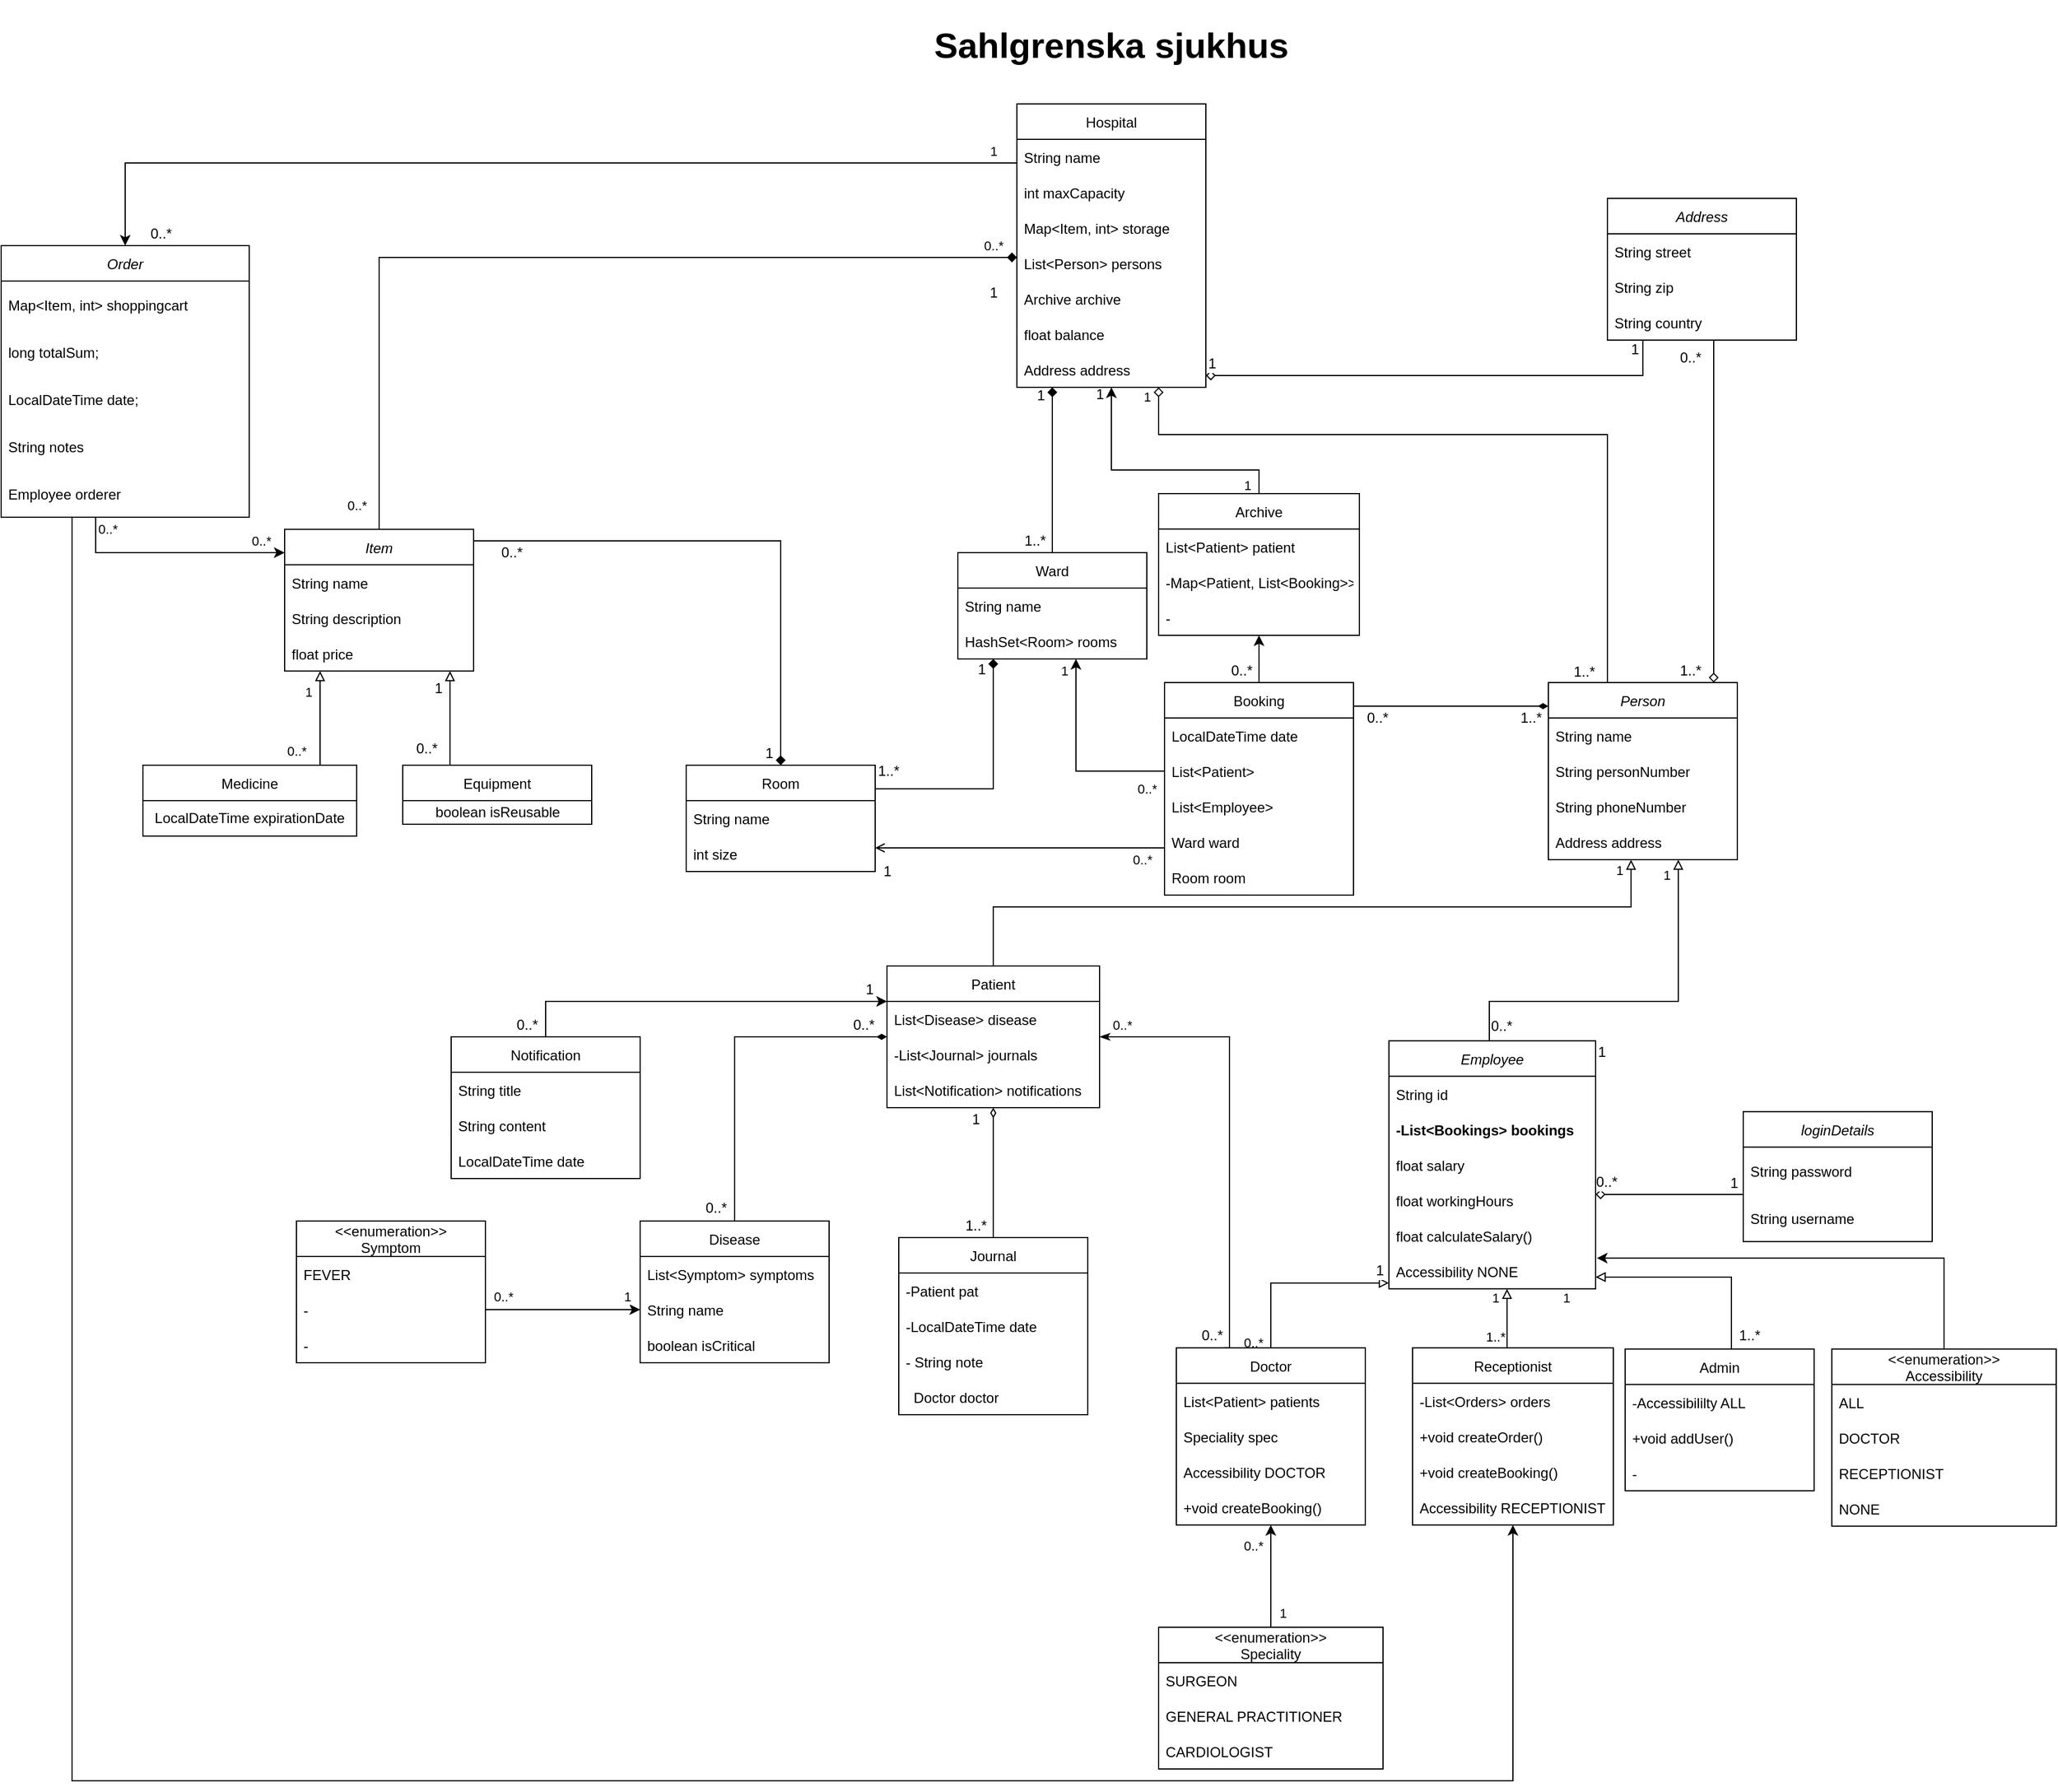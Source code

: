 <mxfile version="15.8.8" type="github">
  <diagram id="0UoRlzi65-XZR-ADYtH_" name="Page-1">
    <mxGraphModel dx="2435" dy="1920" grid="1" gridSize="10" guides="1" tooltips="1" connect="1" arrows="1" fold="1" page="1" pageScale="1" pageWidth="850" pageHeight="1100" math="0" shadow="0">
      <root>
        <mxCell id="0" />
        <mxCell id="1" parent="0" />
        <mxCell id="B5mQjCqMpTKeqFQhilP3-2" value="&lt;h1 style=&quot;font-size: 30px;&quot;&gt;&lt;font style=&quot;font-size: 30px;&quot;&gt;&lt;span class=&quot;markedContent&quot; id=&quot;page3R_mcid2&quot; style=&quot;font-size: 30px;&quot;&gt;&lt;span style=&quot;left: 118.04px; top: 198.054px; font-size: 30px; font-family: sans-serif; transform: scaleX(0.93);&quot; dir=&quot;ltr&quot;&gt;Sahlgrenska sjukhus&lt;/span&gt;&lt;/span&gt;&lt;/font&gt;&lt;/h1&gt;" style="text;html=1;strokeColor=none;fillColor=none;align=center;verticalAlign=middle;whiteSpace=wrap;rounded=0;strokeWidth=8;fontSize=30;fontStyle=0" parent="1" vertex="1">
          <mxGeometry x="55" y="-430" width="370" height="40" as="geometry" />
        </mxCell>
        <mxCell id="B5mQjCqMpTKeqFQhilP3-4" value="Person" style="swimlane;fontStyle=2;childLayout=stackLayout;horizontal=1;startSize=30;horizontalStack=0;resizeParent=1;resizeParentMax=0;resizeLast=0;collapsible=1;marginBottom=0;fontSize=12;strokeWidth=1;" parent="1" vertex="1">
          <mxGeometry x="610" y="130" width="160" height="150" as="geometry" />
        </mxCell>
        <mxCell id="B5mQjCqMpTKeqFQhilP3-5" value="String name" style="text;strokeColor=none;fillColor=none;align=left;verticalAlign=middle;spacingLeft=4;spacingRight=4;overflow=hidden;points=[[0,0.5],[1,0.5]];portConstraint=eastwest;rotatable=0;fontSize=12;" parent="B5mQjCqMpTKeqFQhilP3-4" vertex="1">
          <mxGeometry y="30" width="160" height="30" as="geometry" />
        </mxCell>
        <mxCell id="B5mQjCqMpTKeqFQhilP3-6" value="String personNumber" style="text;strokeColor=none;fillColor=none;align=left;verticalAlign=middle;spacingLeft=4;spacingRight=4;overflow=hidden;points=[[0,0.5],[1,0.5]];portConstraint=eastwest;rotatable=0;fontSize=12;" parent="B5mQjCqMpTKeqFQhilP3-4" vertex="1">
          <mxGeometry y="60" width="160" height="30" as="geometry" />
        </mxCell>
        <mxCell id="B5mQjCqMpTKeqFQhilP3-7" value="String phoneNumber" style="text;strokeColor=none;fillColor=none;align=left;verticalAlign=middle;spacingLeft=4;spacingRight=4;overflow=hidden;points=[[0,0.5],[1,0.5]];portConstraint=eastwest;rotatable=0;fontSize=12;" parent="B5mQjCqMpTKeqFQhilP3-4" vertex="1">
          <mxGeometry y="90" width="160" height="30" as="geometry" />
        </mxCell>
        <mxCell id="DyRtO_BXpyH3hsn8Vtkj-4" value="Address address" style="text;strokeColor=none;fillColor=none;align=left;verticalAlign=middle;spacingLeft=4;spacingRight=4;overflow=hidden;points=[[0,0.5],[1,0.5]];portConstraint=eastwest;rotatable=0;fontSize=12;" vertex="1" parent="B5mQjCqMpTKeqFQhilP3-4">
          <mxGeometry y="120" width="160" height="30" as="geometry" />
        </mxCell>
        <mxCell id="B5mQjCqMpTKeqFQhilP3-100" value="1" style="edgeStyle=orthogonalEdgeStyle;rounded=0;orthogonalLoop=1;jettySize=auto;html=1;fontSize=12;startArrow=diamond;startFill=1;endArrow=none;endFill=0;" parent="1" source="B5mQjCqMpTKeqFQhilP3-8" target="nRXnl9KmNHgFB3vZUYHG-1" edge="1">
          <mxGeometry x="-0.956" y="10" relative="1" as="geometry">
            <mxPoint as="offset" />
            <Array as="points">
              <mxPoint x="-40" y="10" />
            </Array>
          </mxGeometry>
        </mxCell>
        <mxCell id="B5mQjCqMpTKeqFQhilP3-144" value="0..*" style="edgeLabel;html=1;align=center;verticalAlign=middle;resizable=0;points=[];fontSize=12;" parent="B5mQjCqMpTKeqFQhilP3-100" vertex="1" connectable="0">
          <mxGeometry x="0.882" relative="1" as="geometry">
            <mxPoint x="5" y="10" as="offset" />
          </mxGeometry>
        </mxCell>
        <mxCell id="B5mQjCqMpTKeqFQhilP3-8" value="Room" style="swimlane;fontStyle=0;childLayout=stackLayout;horizontal=1;startSize=30;horizontalStack=0;resizeParent=1;resizeParentMax=0;resizeLast=0;collapsible=1;marginBottom=0;fontSize=12;strokeWidth=1;" parent="1" vertex="1">
          <mxGeometry x="-120" y="200" width="160" height="90" as="geometry" />
        </mxCell>
        <mxCell id="B5mQjCqMpTKeqFQhilP3-9" value="String name" style="text;strokeColor=none;fillColor=none;align=left;verticalAlign=middle;spacingLeft=4;spacingRight=4;overflow=hidden;points=[[0,0.5],[1,0.5]];portConstraint=eastwest;rotatable=0;fontSize=12;" parent="B5mQjCqMpTKeqFQhilP3-8" vertex="1">
          <mxGeometry y="30" width="160" height="30" as="geometry" />
        </mxCell>
        <mxCell id="B5mQjCqMpTKeqFQhilP3-10" value="int size" style="text;strokeColor=none;fillColor=none;align=left;verticalAlign=middle;spacingLeft=4;spacingRight=4;overflow=hidden;points=[[0,0.5],[1,0.5]];portConstraint=eastwest;rotatable=0;fontSize=12;" parent="B5mQjCqMpTKeqFQhilP3-8" vertex="1">
          <mxGeometry y="60" width="160" height="30" as="geometry" />
        </mxCell>
        <mxCell id="LeWQNQjI-AW6BPyhMRMa-42" style="edgeStyle=orthogonalEdgeStyle;rounded=0;orthogonalLoop=1;jettySize=auto;html=1;entryX=0;entryY=0.25;entryDx=0;entryDy=0;" parent="1" source="B5mQjCqMpTKeqFQhilP3-12" target="B5mQjCqMpTKeqFQhilP3-16" edge="1">
          <mxGeometry relative="1" as="geometry">
            <Array as="points">
              <mxPoint x="-140" y="400" />
              <mxPoint x="-140" y="400" />
            </Array>
          </mxGeometry>
        </mxCell>
        <mxCell id="B5mQjCqMpTKeqFQhilP3-12" value="Notification" style="swimlane;fontStyle=0;childLayout=stackLayout;horizontal=1;startSize=30;horizontalStack=0;resizeParent=1;resizeParentMax=0;resizeLast=0;collapsible=1;marginBottom=0;fontSize=12;strokeWidth=1;" parent="1" vertex="1">
          <mxGeometry x="-319" y="430" width="160" height="120" as="geometry" />
        </mxCell>
        <mxCell id="B5mQjCqMpTKeqFQhilP3-13" value="String title" style="text;strokeColor=none;fillColor=none;align=left;verticalAlign=middle;spacingLeft=4;spacingRight=4;overflow=hidden;points=[[0,0.5],[1,0.5]];portConstraint=eastwest;rotatable=0;fontSize=12;" parent="B5mQjCqMpTKeqFQhilP3-12" vertex="1">
          <mxGeometry y="30" width="160" height="30" as="geometry" />
        </mxCell>
        <mxCell id="B5mQjCqMpTKeqFQhilP3-14" value="String content" style="text;strokeColor=none;fillColor=none;align=left;verticalAlign=middle;spacingLeft=4;spacingRight=4;overflow=hidden;points=[[0,0.5],[1,0.5]];portConstraint=eastwest;rotatable=0;fontSize=12;" parent="B5mQjCqMpTKeqFQhilP3-12" vertex="1">
          <mxGeometry y="60" width="160" height="30" as="geometry" />
        </mxCell>
        <mxCell id="B5mQjCqMpTKeqFQhilP3-15" value="LocalDateTime date" style="text;strokeColor=none;fillColor=none;align=left;verticalAlign=middle;spacingLeft=4;spacingRight=4;overflow=hidden;points=[[0,0.5],[1,0.5]];portConstraint=eastwest;rotatable=0;fontSize=12;" parent="B5mQjCqMpTKeqFQhilP3-12" vertex="1">
          <mxGeometry y="90" width="160" height="30" as="geometry" />
        </mxCell>
        <mxCell id="B5mQjCqMpTKeqFQhilP3-53" style="edgeStyle=orthogonalEdgeStyle;rounded=0;orthogonalLoop=1;jettySize=auto;html=1;fontSize=12;endArrow=block;endFill=0;" parent="1" source="B5mQjCqMpTKeqFQhilP3-16" target="B5mQjCqMpTKeqFQhilP3-4" edge="1">
          <mxGeometry relative="1" as="geometry">
            <Array as="points">
              <mxPoint x="140" y="320" />
              <mxPoint x="680" y="320" />
            </Array>
          </mxGeometry>
        </mxCell>
        <mxCell id="B5mQjCqMpTKeqFQhilP3-145" value="0..*" style="edgeLabel;html=1;align=center;verticalAlign=middle;resizable=0;points=[];fontSize=12;" parent="B5mQjCqMpTKeqFQhilP3-53" vertex="1" connectable="0">
          <mxGeometry x="-0.812" y="-2" relative="1" as="geometry">
            <mxPoint x="-22" y="52" as="offset" />
          </mxGeometry>
        </mxCell>
        <mxCell id="nRXnl9KmNHgFB3vZUYHG-23" value="1" style="edgeLabel;html=1;align=center;verticalAlign=middle;resizable=0;points=[];" parent="B5mQjCqMpTKeqFQhilP3-53" vertex="1" connectable="0">
          <mxGeometry x="0.943" relative="1" as="geometry">
            <mxPoint x="-10" y="-9" as="offset" />
          </mxGeometry>
        </mxCell>
        <mxCell id="B5mQjCqMpTKeqFQhilP3-82" style="edgeStyle=orthogonalEdgeStyle;rounded=0;orthogonalLoop=1;jettySize=auto;html=1;fontSize=12;startArrow=diamondThin;startFill=1;endArrow=none;endFill=0;" parent="1" source="B5mQjCqMpTKeqFQhilP3-16" target="B5mQjCqMpTKeqFQhilP3-78" edge="1">
          <mxGeometry relative="1" as="geometry" />
        </mxCell>
        <mxCell id="B5mQjCqMpTKeqFQhilP3-87" style="edgeStyle=orthogonalEdgeStyle;rounded=0;orthogonalLoop=1;jettySize=auto;html=1;fontSize=12;startArrow=diamondThin;startFill=0;endArrow=none;endFill=0;" parent="1" source="B5mQjCqMpTKeqFQhilP3-16" target="B5mQjCqMpTKeqFQhilP3-83" edge="1">
          <mxGeometry relative="1" as="geometry" />
        </mxCell>
        <mxCell id="B5mQjCqMpTKeqFQhilP3-16" value="Patient" style="swimlane;fontStyle=0;childLayout=stackLayout;horizontal=1;startSize=30;horizontalStack=0;resizeParent=1;resizeParentMax=0;resizeLast=0;collapsible=1;marginBottom=0;fontSize=12;strokeWidth=1;" parent="1" vertex="1">
          <mxGeometry x="50" y="370" width="180" height="120" as="geometry" />
        </mxCell>
        <mxCell id="B5mQjCqMpTKeqFQhilP3-17" value="List&lt;Disease&gt; disease" style="text;strokeColor=none;fillColor=none;align=left;verticalAlign=middle;spacingLeft=4;spacingRight=4;overflow=hidden;points=[[0,0.5],[1,0.5]];portConstraint=eastwest;rotatable=0;fontSize=12;" parent="B5mQjCqMpTKeqFQhilP3-16" vertex="1">
          <mxGeometry y="30" width="180" height="30" as="geometry" />
        </mxCell>
        <mxCell id="B5mQjCqMpTKeqFQhilP3-18" value="-List&lt;Journal&gt; journals" style="text;strokeColor=none;fillColor=none;align=left;verticalAlign=middle;spacingLeft=4;spacingRight=4;overflow=hidden;points=[[0,0.5],[1,0.5]];portConstraint=eastwest;rotatable=0;fontSize=12;" parent="B5mQjCqMpTKeqFQhilP3-16" vertex="1">
          <mxGeometry y="60" width="180" height="30" as="geometry" />
        </mxCell>
        <mxCell id="B5mQjCqMpTKeqFQhilP3-19" value="List&lt;Notification&gt; notifications" style="text;strokeColor=none;fillColor=none;align=left;verticalAlign=middle;spacingLeft=4;spacingRight=4;overflow=hidden;points=[[0,0.5],[1,0.5]];portConstraint=eastwest;rotatable=0;fontSize=12;" parent="B5mQjCqMpTKeqFQhilP3-16" vertex="1">
          <mxGeometry y="90" width="180" height="30" as="geometry" />
        </mxCell>
        <mxCell id="B5mQjCqMpTKeqFQhilP3-25" style="edgeStyle=orthogonalEdgeStyle;rounded=0;orthogonalLoop=1;jettySize=auto;html=1;fontSize=12;endArrow=block;endFill=0;" parent="1" source="B5mQjCqMpTKeqFQhilP3-20" target="B5mQjCqMpTKeqFQhilP3-4" edge="1">
          <mxGeometry relative="1" as="geometry">
            <Array as="points">
              <mxPoint x="560" y="400" />
              <mxPoint x="720" y="400" />
            </Array>
          </mxGeometry>
        </mxCell>
        <mxCell id="B5mQjCqMpTKeqFQhilP3-132" value="0..*" style="edgeLabel;html=1;align=center;verticalAlign=middle;resizable=0;points=[];fontSize=12;" parent="B5mQjCqMpTKeqFQhilP3-25" vertex="1" connectable="0">
          <mxGeometry x="-0.867" relative="1" as="geometry">
            <mxPoint x="10" y="8" as="offset" />
          </mxGeometry>
        </mxCell>
        <mxCell id="nRXnl9KmNHgFB3vZUYHG-22" value="1" style="edgeLabel;html=1;align=center;verticalAlign=middle;resizable=0;points=[];" parent="B5mQjCqMpTKeqFQhilP3-25" vertex="1" connectable="0">
          <mxGeometry x="0.837" y="1" relative="1" as="geometry">
            <mxPoint x="-9" y="-13" as="offset" />
          </mxGeometry>
        </mxCell>
        <mxCell id="B5mQjCqMpTKeqFQhilP3-20" value="Employee" style="swimlane;fontStyle=2;childLayout=stackLayout;horizontal=1;startSize=30;horizontalStack=0;resizeParent=1;resizeParentMax=0;resizeLast=0;collapsible=1;marginBottom=0;fontSize=12;strokeWidth=1;" parent="1" vertex="1">
          <mxGeometry x="475" y="433.43" width="175" height="210" as="geometry" />
        </mxCell>
        <mxCell id="B5mQjCqMpTKeqFQhilP3-21" value="String id" style="text;strokeColor=none;fillColor=none;align=left;verticalAlign=middle;spacingLeft=4;spacingRight=4;overflow=hidden;points=[[0,0.5],[1,0.5]];portConstraint=eastwest;rotatable=0;fontSize=12;" parent="B5mQjCqMpTKeqFQhilP3-20" vertex="1">
          <mxGeometry y="30" width="175" height="30" as="geometry" />
        </mxCell>
        <mxCell id="WqXNfciUuAKUTGCagJN3-12" value="-List&lt;Bookings&gt; bookings" style="text;strokeColor=none;fillColor=none;align=left;verticalAlign=middle;spacingLeft=4;spacingRight=4;overflow=hidden;points=[[0,0.5],[1,0.5]];portConstraint=eastwest;rotatable=0;fontSize=12;fontStyle=1" parent="B5mQjCqMpTKeqFQhilP3-20" vertex="1">
          <mxGeometry y="60" width="175" height="30" as="geometry" />
        </mxCell>
        <mxCell id="B5mQjCqMpTKeqFQhilP3-22" value="float salary" style="text;strokeColor=none;fillColor=none;align=left;verticalAlign=middle;spacingLeft=4;spacingRight=4;overflow=hidden;points=[[0,0.5],[1,0.5]];portConstraint=eastwest;rotatable=0;fontSize=12;" parent="B5mQjCqMpTKeqFQhilP3-20" vertex="1">
          <mxGeometry y="90" width="175" height="30" as="geometry" />
        </mxCell>
        <mxCell id="B5mQjCqMpTKeqFQhilP3-130" value="float workingHours" style="text;strokeColor=none;fillColor=none;align=left;verticalAlign=middle;spacingLeft=4;spacingRight=4;overflow=hidden;points=[[0,0.5],[1,0.5]];portConstraint=eastwest;rotatable=0;fontSize=12;" parent="B5mQjCqMpTKeqFQhilP3-20" vertex="1">
          <mxGeometry y="120" width="175" height="30" as="geometry" />
        </mxCell>
        <mxCell id="B5mQjCqMpTKeqFQhilP3-131" value="float calculateSalary()" style="text;strokeColor=none;fillColor=none;align=left;verticalAlign=middle;spacingLeft=4;spacingRight=4;overflow=hidden;points=[[0,0.5],[1,0.5]];portConstraint=eastwest;rotatable=0;fontSize=12;" parent="B5mQjCqMpTKeqFQhilP3-20" vertex="1">
          <mxGeometry y="150" width="175" height="30" as="geometry" />
        </mxCell>
        <mxCell id="WqXNfciUuAKUTGCagJN3-19" value="Accessibility NONE" style="text;strokeColor=none;fillColor=none;align=left;verticalAlign=middle;spacingLeft=4;spacingRight=4;overflow=hidden;points=[[0,0.5],[1,0.5]];portConstraint=eastwest;rotatable=0;fontSize=12;" parent="B5mQjCqMpTKeqFQhilP3-20" vertex="1">
          <mxGeometry y="180" width="175" height="30" as="geometry" />
        </mxCell>
        <mxCell id="B5mQjCqMpTKeqFQhilP3-26" value="Equipment" style="swimlane;fontStyle=0;childLayout=stackLayout;horizontal=1;startSize=30;horizontalStack=0;resizeParent=1;resizeParentMax=0;resizeLast=0;collapsible=1;marginBottom=0;fontSize=12;strokeWidth=1;" parent="1" vertex="1">
          <mxGeometry x="-360" y="200.0" width="160" height="50" as="geometry" />
        </mxCell>
        <mxCell id="WqXNfciUuAKUTGCagJN3-11" value="boolean isReusable" style="text;html=1;align=center;verticalAlign=middle;resizable=0;points=[];autosize=1;strokeColor=none;fillColor=none;" parent="B5mQjCqMpTKeqFQhilP3-26" vertex="1">
          <mxGeometry y="30" width="160" height="20" as="geometry" />
        </mxCell>
        <mxCell id="B5mQjCqMpTKeqFQhilP3-43" value="Address" style="swimlane;fontStyle=2;childLayout=stackLayout;horizontal=1;startSize=30;horizontalStack=0;resizeParent=1;resizeParentMax=0;resizeLast=0;collapsible=1;marginBottom=0;fontSize=12;strokeWidth=1;" parent="1" vertex="1">
          <mxGeometry x="660" y="-280" width="160" height="120" as="geometry" />
        </mxCell>
        <mxCell id="B5mQjCqMpTKeqFQhilP3-44" value="String street" style="text;strokeColor=none;fillColor=none;align=left;verticalAlign=middle;spacingLeft=4;spacingRight=4;overflow=hidden;points=[[0,0.5],[1,0.5]];portConstraint=eastwest;rotatable=0;fontSize=12;" parent="B5mQjCqMpTKeqFQhilP3-43" vertex="1">
          <mxGeometry y="30" width="160" height="30" as="geometry" />
        </mxCell>
        <mxCell id="B5mQjCqMpTKeqFQhilP3-45" value="String zip" style="text;strokeColor=none;fillColor=none;align=left;verticalAlign=middle;spacingLeft=4;spacingRight=4;overflow=hidden;points=[[0,0.5],[1,0.5]];portConstraint=eastwest;rotatable=0;fontSize=12;" parent="B5mQjCqMpTKeqFQhilP3-43" vertex="1">
          <mxGeometry y="60" width="160" height="30" as="geometry" />
        </mxCell>
        <mxCell id="B5mQjCqMpTKeqFQhilP3-46" value="String country" style="text;strokeColor=none;fillColor=none;align=left;verticalAlign=middle;spacingLeft=4;spacingRight=4;overflow=hidden;points=[[0,0.5],[1,0.5]];portConstraint=eastwest;rotatable=0;fontSize=12;" parent="B5mQjCqMpTKeqFQhilP3-43" vertex="1">
          <mxGeometry y="90" width="160" height="30" as="geometry" />
        </mxCell>
        <mxCell id="B5mQjCqMpTKeqFQhilP3-47" value="1..*" style="edgeStyle=orthogonalEdgeStyle;rounded=0;orthogonalLoop=1;jettySize=auto;html=1;fontSize=12;endArrow=none;endFill=0;startArrow=diamond;startFill=0;" parent="1" source="B5mQjCqMpTKeqFQhilP3-4" target="B5mQjCqMpTKeqFQhilP3-43" edge="1">
          <mxGeometry x="-0.926" y="20" relative="1" as="geometry">
            <mxPoint x="1030.0" y="70" as="targetPoint" />
            <Array as="points">
              <mxPoint x="750" y="80" />
              <mxPoint x="750" y="80" />
            </Array>
            <mxPoint as="offset" />
          </mxGeometry>
        </mxCell>
        <mxCell id="B5mQjCqMpTKeqFQhilP3-159" value="0..*" style="edgeLabel;html=1;align=center;verticalAlign=middle;resizable=0;points=[];fontSize=12;" parent="B5mQjCqMpTKeqFQhilP3-47" vertex="1" connectable="0">
          <mxGeometry x="0.57" relative="1" as="geometry">
            <mxPoint x="-20" y="-48" as="offset" />
          </mxGeometry>
        </mxCell>
        <mxCell id="B5mQjCqMpTKeqFQhilP3-73" value="1" style="edgeStyle=orthogonalEdgeStyle;rounded=0;orthogonalLoop=1;jettySize=auto;html=1;fontSize=12;startArrow=diamond;startFill=1;endArrow=none;endFill=0;" parent="1" source="B5mQjCqMpTKeqFQhilP3-59" target="B5mQjCqMpTKeqFQhilP3-69" edge="1">
          <mxGeometry x="-0.905" y="-10" relative="1" as="geometry">
            <Array as="points">
              <mxPoint x="190" y="-40" />
              <mxPoint x="190" y="-40" />
            </Array>
            <mxPoint as="offset" />
          </mxGeometry>
        </mxCell>
        <mxCell id="B5mQjCqMpTKeqFQhilP3-107" value="1..*" style="edgeLabel;html=1;align=center;verticalAlign=middle;resizable=0;points=[];fontSize=12;" parent="B5mQjCqMpTKeqFQhilP3-73" vertex="1" connectable="0">
          <mxGeometry x="0.534" relative="1" as="geometry">
            <mxPoint x="-15" y="22" as="offset" />
          </mxGeometry>
        </mxCell>
        <mxCell id="B5mQjCqMpTKeqFQhilP3-75" style="edgeStyle=orthogonalEdgeStyle;rounded=0;orthogonalLoop=1;jettySize=auto;html=1;fontSize=12;startArrow=block;startFill=0;endArrow=none;endFill=0;" parent="1" source="nRXnl9KmNHgFB3vZUYHG-1" target="B5mQjCqMpTKeqFQhilP3-94" edge="1">
          <mxGeometry relative="1" as="geometry">
            <mxPoint x="480" y="106.72" as="targetPoint" />
            <Array as="points">
              <mxPoint x="-430" y="180.0" />
              <mxPoint x="-430" y="180.0" />
            </Array>
          </mxGeometry>
        </mxCell>
        <mxCell id="B5mQjCqMpTKeqFQhilP3-115" value="0..*" style="edgeLabel;html=1;align=center;verticalAlign=middle;resizable=0;points=[];fontSize=12;" parent="B5mQjCqMpTKeqFQhilP3-75" vertex="1" connectable="0">
          <mxGeometry x="0.894" y="-2" relative="1" as="geometry">
            <mxPoint x="-8" y="18" as="offset" />
          </mxGeometry>
        </mxCell>
        <mxCell id="nRXnl9KmNHgFB3vZUYHG-11" value="1" style="edgeLabel;html=1;align=center;verticalAlign=middle;resizable=0;points=[];" parent="B5mQjCqMpTKeqFQhilP3-75" vertex="1" connectable="0">
          <mxGeometry x="-0.502" relative="1" as="geometry">
            <mxPoint x="-10" y="-3" as="offset" />
          </mxGeometry>
        </mxCell>
        <mxCell id="nRXnl9KmNHgFB3vZUYHG-12" value="0..*" style="edgeLabel;html=1;align=center;verticalAlign=middle;resizable=0;points=[];" parent="B5mQjCqMpTKeqFQhilP3-75" vertex="1" connectable="0">
          <mxGeometry x="0.828" y="2" relative="1" as="geometry">
            <mxPoint x="-22" y="-6" as="offset" />
          </mxGeometry>
        </mxCell>
        <mxCell id="B5mQjCqMpTKeqFQhilP3-76" style="edgeStyle=orthogonalEdgeStyle;rounded=0;orthogonalLoop=1;jettySize=auto;html=1;fontSize=12;startArrow=block;startFill=0;endArrow=none;endFill=0;" parent="1" source="nRXnl9KmNHgFB3vZUYHG-1" target="B5mQjCqMpTKeqFQhilP3-26" edge="1">
          <mxGeometry relative="1" as="geometry">
            <Array as="points">
              <mxPoint x="-320" y="180.0" />
              <mxPoint x="-320" y="180.0" />
            </Array>
          </mxGeometry>
        </mxCell>
        <mxCell id="B5mQjCqMpTKeqFQhilP3-108" value="1" style="edgeLabel;html=1;align=center;verticalAlign=middle;resizable=0;points=[];fontSize=12;" parent="B5mQjCqMpTKeqFQhilP3-76" vertex="1" connectable="0">
          <mxGeometry x="-0.684" y="-1" relative="1" as="geometry">
            <mxPoint x="-9" y="2" as="offset" />
          </mxGeometry>
        </mxCell>
        <mxCell id="B5mQjCqMpTKeqFQhilP3-109" value="0..*" style="edgeLabel;html=1;align=center;verticalAlign=middle;resizable=0;points=[];fontSize=12;" parent="B5mQjCqMpTKeqFQhilP3-76" vertex="1" connectable="0">
          <mxGeometry x="0.725" y="2" relative="1" as="geometry">
            <mxPoint x="-22" y="-3" as="offset" />
          </mxGeometry>
        </mxCell>
        <mxCell id="B5mQjCqMpTKeqFQhilP3-88" style="edgeStyle=orthogonalEdgeStyle;rounded=0;orthogonalLoop=1;jettySize=auto;html=1;fontSize=12;startArrow=diamond;startFill=0;endArrow=none;endFill=0;" parent="1" source="B5mQjCqMpTKeqFQhilP3-59" target="B5mQjCqMpTKeqFQhilP3-4" edge="1">
          <mxGeometry relative="1" as="geometry">
            <Array as="points">
              <mxPoint x="280" y="-80" />
              <mxPoint x="660" y="-80" />
            </Array>
          </mxGeometry>
        </mxCell>
        <mxCell id="B5mQjCqMpTKeqFQhilP3-111" value="1" style="edgeLabel;html=1;align=center;verticalAlign=middle;resizable=0;points=[];fontSize=12;" parent="B5mQjCqMpTKeqFQhilP3-88" vertex="1" connectable="0">
          <mxGeometry x="-0.905" y="1" relative="1" as="geometry">
            <mxPoint x="-51" y="-24" as="offset" />
          </mxGeometry>
        </mxCell>
        <mxCell id="B5mQjCqMpTKeqFQhilP3-112" value="1..*" style="edgeLabel;html=1;align=center;verticalAlign=middle;resizable=0;points=[];fontSize=12;" parent="B5mQjCqMpTKeqFQhilP3-88" vertex="1" connectable="0">
          <mxGeometry x="0.759" relative="1" as="geometry">
            <mxPoint x="-20" y="67" as="offset" />
          </mxGeometry>
        </mxCell>
        <mxCell id="nRXnl9KmNHgFB3vZUYHG-31" value="1" style="edgeLabel;html=1;align=center;verticalAlign=middle;resizable=0;points=[];" parent="B5mQjCqMpTKeqFQhilP3-88" vertex="1" connectable="0">
          <mxGeometry x="-0.953" y="3" relative="1" as="geometry">
            <mxPoint x="-13" y="-7" as="offset" />
          </mxGeometry>
        </mxCell>
        <mxCell id="B5mQjCqMpTKeqFQhilP3-93" style="edgeStyle=orthogonalEdgeStyle;rounded=0;orthogonalLoop=1;jettySize=auto;html=1;fontSize=12;startArrow=diamond;startFill=0;endArrow=none;endFill=0;" parent="1" source="B5mQjCqMpTKeqFQhilP3-59" target="B5mQjCqMpTKeqFQhilP3-43" edge="1">
          <mxGeometry relative="1" as="geometry">
            <Array as="points">
              <mxPoint x="310" y="-130" />
              <mxPoint x="690" y="-130" />
            </Array>
          </mxGeometry>
        </mxCell>
        <mxCell id="B5mQjCqMpTKeqFQhilP3-113" value="1" style="edgeLabel;html=1;align=center;verticalAlign=middle;resizable=0;points=[];fontSize=12;" parent="B5mQjCqMpTKeqFQhilP3-93" vertex="1" connectable="0">
          <mxGeometry x="-0.918" y="-1" relative="1" as="geometry">
            <mxPoint x="-12" y="-11" as="offset" />
          </mxGeometry>
        </mxCell>
        <mxCell id="B5mQjCqMpTKeqFQhilP3-114" value="1" style="edgeLabel;html=1;align=center;verticalAlign=middle;resizable=0;points=[];fontSize=12;" parent="B5mQjCqMpTKeqFQhilP3-93" vertex="1" connectable="0">
          <mxGeometry x="0.869" y="-2" relative="1" as="geometry">
            <mxPoint x="-9" y="-18" as="offset" />
          </mxGeometry>
        </mxCell>
        <mxCell id="q-ojMvLr_y8LTL2l0AsS-33" style="edgeStyle=orthogonalEdgeStyle;rounded=0;orthogonalLoop=1;jettySize=auto;html=1;" parent="1" source="B5mQjCqMpTKeqFQhilP3-59" target="q-ojMvLr_y8LTL2l0AsS-24" edge="1">
          <mxGeometry relative="1" as="geometry">
            <Array as="points">
              <mxPoint x="-595" y="-310" />
            </Array>
          </mxGeometry>
        </mxCell>
        <mxCell id="q-ojMvLr_y8LTL2l0AsS-34" value="0..*" style="edgeLabel;html=1;align=center;verticalAlign=middle;resizable=0;points=[];" parent="q-ojMvLr_y8LTL2l0AsS-33" vertex="1" connectable="0">
          <mxGeometry x="0.345" relative="1" as="geometry">
            <mxPoint x="535" y="70" as="offset" />
          </mxGeometry>
        </mxCell>
        <mxCell id="q-ojMvLr_y8LTL2l0AsS-36" value="1" style="edgeLabel;html=1;align=center;verticalAlign=middle;resizable=0;points=[];" parent="q-ojMvLr_y8LTL2l0AsS-33" vertex="1" connectable="0">
          <mxGeometry x="-0.925" y="2" relative="1" as="geometry">
            <mxPoint x="11" y="-12" as="offset" />
          </mxGeometry>
        </mxCell>
        <mxCell id="B5mQjCqMpTKeqFQhilP3-59" value="Hospital" style="swimlane;fontStyle=0;childLayout=stackLayout;horizontal=1;startSize=30;horizontalStack=0;resizeParent=1;resizeParentMax=0;resizeLast=0;collapsible=1;marginBottom=0;fontSize=12;strokeWidth=1;" parent="1" vertex="1">
          <mxGeometry x="160" y="-360" width="160" height="240" as="geometry" />
        </mxCell>
        <mxCell id="B5mQjCqMpTKeqFQhilP3-60" value="String name" style="text;strokeColor=none;fillColor=none;align=left;verticalAlign=middle;spacingLeft=4;spacingRight=4;overflow=hidden;points=[[0,0.5],[1,0.5]];portConstraint=eastwest;rotatable=0;fontSize=12;" parent="B5mQjCqMpTKeqFQhilP3-59" vertex="1">
          <mxGeometry y="30" width="160" height="30" as="geometry" />
        </mxCell>
        <mxCell id="B5mQjCqMpTKeqFQhilP3-61" value="int maxCapacity" style="text;strokeColor=none;fillColor=none;align=left;verticalAlign=middle;spacingLeft=4;spacingRight=4;overflow=hidden;points=[[0,0.5],[1,0.5]];portConstraint=eastwest;rotatable=0;fontSize=12;" parent="B5mQjCqMpTKeqFQhilP3-59" vertex="1">
          <mxGeometry y="60" width="160" height="30" as="geometry" />
        </mxCell>
        <mxCell id="q-ojMvLr_y8LTL2l0AsS-10" value="Map&lt;Item, int&gt; storage " style="text;strokeColor=none;fillColor=none;align=left;verticalAlign=middle;spacingLeft=4;spacingRight=4;overflow=hidden;points=[[0,0.5],[1,0.5]];portConstraint=eastwest;rotatable=0;fontSize=12;" parent="B5mQjCqMpTKeqFQhilP3-59" vertex="1">
          <mxGeometry y="90" width="160" height="30" as="geometry" />
        </mxCell>
        <mxCell id="nRXnl9KmNHgFB3vZUYHG-32" value="List&lt;Person&gt; persons" style="text;strokeColor=none;fillColor=none;align=left;verticalAlign=middle;spacingLeft=4;spacingRight=4;overflow=hidden;points=[[0,0.5],[1,0.5]];portConstraint=eastwest;rotatable=0;fontSize=12;" parent="B5mQjCqMpTKeqFQhilP3-59" vertex="1">
          <mxGeometry y="120" width="160" height="30" as="geometry" />
        </mxCell>
        <mxCell id="nRXnl9KmNHgFB3vZUYHG-42" value="Archive archive" style="text;strokeColor=none;fillColor=none;align=left;verticalAlign=middle;spacingLeft=4;spacingRight=4;overflow=hidden;points=[[0,0.5],[1,0.5]];portConstraint=eastwest;rotatable=0;fontSize=12;" parent="B5mQjCqMpTKeqFQhilP3-59" vertex="1">
          <mxGeometry y="150" width="160" height="30" as="geometry" />
        </mxCell>
        <mxCell id="DyRtO_BXpyH3hsn8Vtkj-2" value="float balance" style="text;strokeColor=none;fillColor=none;align=left;verticalAlign=middle;spacingLeft=4;spacingRight=4;overflow=hidden;points=[[0,0.5],[1,0.5]];portConstraint=eastwest;rotatable=0;fontSize=12;" vertex="1" parent="B5mQjCqMpTKeqFQhilP3-59">
          <mxGeometry y="180" width="160" height="30" as="geometry" />
        </mxCell>
        <mxCell id="DyRtO_BXpyH3hsn8Vtkj-3" value="Address address" style="text;strokeColor=none;fillColor=none;align=left;verticalAlign=middle;spacingLeft=4;spacingRight=4;overflow=hidden;points=[[0,0.5],[1,0.5]];portConstraint=eastwest;rotatable=0;fontSize=12;" vertex="1" parent="B5mQjCqMpTKeqFQhilP3-59">
          <mxGeometry y="210" width="160" height="30" as="geometry" />
        </mxCell>
        <mxCell id="B5mQjCqMpTKeqFQhilP3-64" value="loginDetails" style="swimlane;fontStyle=2;childLayout=stackLayout;horizontal=1;startSize=30;horizontalStack=0;resizeParent=1;resizeParentMax=0;resizeLast=0;collapsible=1;marginBottom=0;fontSize=12;strokeWidth=1;" parent="1" vertex="1">
          <mxGeometry x="775" y="493.43" width="160" height="110" as="geometry" />
        </mxCell>
        <mxCell id="B5mQjCqMpTKeqFQhilP3-65" value="String password" style="text;strokeColor=none;fillColor=none;align=left;verticalAlign=middle;spacingLeft=4;spacingRight=4;overflow=hidden;points=[[0,0.5],[1,0.5]];portConstraint=eastwest;rotatable=0;fontSize=12;" parent="B5mQjCqMpTKeqFQhilP3-64" vertex="1">
          <mxGeometry y="30" width="160" height="40" as="geometry" />
        </mxCell>
        <mxCell id="B5mQjCqMpTKeqFQhilP3-66" value="String username" style="text;strokeColor=none;fillColor=none;align=left;verticalAlign=middle;spacingLeft=4;spacingRight=4;overflow=hidden;points=[[0,0.5],[1,0.5]];portConstraint=eastwest;rotatable=0;fontSize=12;" parent="B5mQjCqMpTKeqFQhilP3-64" vertex="1">
          <mxGeometry y="70" width="160" height="40" as="geometry" />
        </mxCell>
        <mxCell id="B5mQjCqMpTKeqFQhilP3-68" value="0..*" style="edgeStyle=orthogonalEdgeStyle;rounded=0;orthogonalLoop=1;jettySize=auto;html=1;fontSize=12;startArrow=diamond;startFill=0;endArrow=none;endFill=0;" parent="1" source="B5mQjCqMpTKeqFQhilP3-20" target="B5mQjCqMpTKeqFQhilP3-64" edge="1">
          <mxGeometry x="-0.857" y="10" relative="1" as="geometry">
            <Array as="points">
              <mxPoint x="725" y="563.43" />
              <mxPoint x="725" y="563.43" />
            </Array>
            <mxPoint as="offset" />
          </mxGeometry>
        </mxCell>
        <mxCell id="B5mQjCqMpTKeqFQhilP3-143" value="1" style="edgeLabel;html=1;align=center;verticalAlign=middle;resizable=0;points=[];fontSize=12;" parent="B5mQjCqMpTKeqFQhilP3-68" vertex="1" connectable="0">
          <mxGeometry x="0.692" y="1" relative="1" as="geometry">
            <mxPoint x="11" y="-9" as="offset" />
          </mxGeometry>
        </mxCell>
        <mxCell id="B5mQjCqMpTKeqFQhilP3-74" value="1" style="edgeStyle=orthogonalEdgeStyle;rounded=0;orthogonalLoop=1;jettySize=auto;html=1;fontSize=12;startArrow=diamond;startFill=1;endArrow=none;endFill=0;" parent="1" source="B5mQjCqMpTKeqFQhilP3-69" target="B5mQjCqMpTKeqFQhilP3-8" edge="1">
          <mxGeometry x="-0.913" y="-10" relative="1" as="geometry">
            <Array as="points">
              <mxPoint x="140" y="220" />
            </Array>
            <mxPoint as="offset" />
          </mxGeometry>
        </mxCell>
        <mxCell id="B5mQjCqMpTKeqFQhilP3-106" value="1..*" style="edgeLabel;html=1;align=center;verticalAlign=middle;resizable=0;points=[];fontSize=12;" parent="B5mQjCqMpTKeqFQhilP3-74" vertex="1" connectable="0">
          <mxGeometry x="0.226" relative="1" as="geometry">
            <mxPoint x="-71" y="-15" as="offset" />
          </mxGeometry>
        </mxCell>
        <mxCell id="B5mQjCqMpTKeqFQhilP3-69" value="Ward" style="swimlane;fontStyle=0;childLayout=stackLayout;horizontal=1;startSize=30;horizontalStack=0;resizeParent=1;resizeParentMax=0;resizeLast=0;collapsible=1;marginBottom=0;fontSize=12;strokeWidth=1;" parent="1" vertex="1">
          <mxGeometry x="110" y="20" width="160" height="90" as="geometry" />
        </mxCell>
        <mxCell id="B5mQjCqMpTKeqFQhilP3-70" value="String name" style="text;strokeColor=none;fillColor=none;align=left;verticalAlign=middle;spacingLeft=4;spacingRight=4;overflow=hidden;points=[[0,0.5],[1,0.5]];portConstraint=eastwest;rotatable=0;fontSize=12;" parent="B5mQjCqMpTKeqFQhilP3-69" vertex="1">
          <mxGeometry y="30" width="160" height="30" as="geometry" />
        </mxCell>
        <mxCell id="B5mQjCqMpTKeqFQhilP3-72" value="HashSet&lt;Room&gt; rooms" style="text;strokeColor=none;fillColor=none;align=left;verticalAlign=middle;spacingLeft=4;spacingRight=4;overflow=hidden;points=[[0,0.5],[1,0.5]];portConstraint=eastwest;rotatable=0;fontSize=12;" parent="B5mQjCqMpTKeqFQhilP3-69" vertex="1">
          <mxGeometry y="60" width="160" height="30" as="geometry" />
        </mxCell>
        <mxCell id="B5mQjCqMpTKeqFQhilP3-78" value="Disease" style="swimlane;fontStyle=0;childLayout=stackLayout;horizontal=1;startSize=30;horizontalStack=0;resizeParent=1;resizeParentMax=0;resizeLast=0;collapsible=1;marginBottom=0;fontSize=12;strokeWidth=1;" parent="1" vertex="1">
          <mxGeometry x="-159" y="586" width="160" height="120" as="geometry" />
        </mxCell>
        <mxCell id="B5mQjCqMpTKeqFQhilP3-79" value="List&lt;Symptom&gt; symptoms" style="text;strokeColor=none;fillColor=none;align=left;verticalAlign=middle;spacingLeft=4;spacingRight=4;overflow=hidden;points=[[0,0.5],[1,0.5]];portConstraint=eastwest;rotatable=0;fontSize=12;" parent="B5mQjCqMpTKeqFQhilP3-78" vertex="1">
          <mxGeometry y="30" width="160" height="30" as="geometry" />
        </mxCell>
        <mxCell id="B5mQjCqMpTKeqFQhilP3-80" value="String name" style="text;strokeColor=none;fillColor=none;align=left;verticalAlign=middle;spacingLeft=4;spacingRight=4;overflow=hidden;points=[[0,0.5],[1,0.5]];portConstraint=eastwest;rotatable=0;fontSize=12;" parent="B5mQjCqMpTKeqFQhilP3-78" vertex="1">
          <mxGeometry y="60" width="160" height="30" as="geometry" />
        </mxCell>
        <mxCell id="B5mQjCqMpTKeqFQhilP3-81" value="boolean isCritical" style="text;strokeColor=none;fillColor=none;align=left;verticalAlign=middle;spacingLeft=4;spacingRight=4;overflow=hidden;points=[[0,0.5],[1,0.5]];portConstraint=eastwest;rotatable=0;fontSize=12;" parent="B5mQjCqMpTKeqFQhilP3-78" vertex="1">
          <mxGeometry y="90" width="160" height="30" as="geometry" />
        </mxCell>
        <mxCell id="B5mQjCqMpTKeqFQhilP3-83" value="Journal" style="swimlane;fontStyle=0;childLayout=stackLayout;horizontal=1;startSize=30;horizontalStack=0;resizeParent=1;resizeParentMax=0;resizeLast=0;collapsible=1;marginBottom=0;fontSize=12;strokeWidth=1;" parent="1" vertex="1">
          <mxGeometry x="60" y="600" width="160" height="150" as="geometry" />
        </mxCell>
        <mxCell id="B5mQjCqMpTKeqFQhilP3-84" value="-Patient pat" style="text;strokeColor=none;fillColor=none;align=left;verticalAlign=middle;spacingLeft=4;spacingRight=4;overflow=hidden;points=[[0,0.5],[1,0.5]];portConstraint=eastwest;rotatable=0;fontSize=12;" parent="B5mQjCqMpTKeqFQhilP3-83" vertex="1">
          <mxGeometry y="30" width="160" height="30" as="geometry" />
        </mxCell>
        <mxCell id="B5mQjCqMpTKeqFQhilP3-85" value="-LocalDateTime date" style="text;strokeColor=none;fillColor=none;align=left;verticalAlign=middle;spacingLeft=4;spacingRight=4;overflow=hidden;points=[[0,0.5],[1,0.5]];portConstraint=eastwest;rotatable=0;fontSize=12;" parent="B5mQjCqMpTKeqFQhilP3-83" vertex="1">
          <mxGeometry y="60" width="160" height="30" as="geometry" />
        </mxCell>
        <mxCell id="B5mQjCqMpTKeqFQhilP3-86" value="- String note" style="text;strokeColor=none;fillColor=none;align=left;verticalAlign=middle;spacingLeft=4;spacingRight=4;overflow=hidden;points=[[0,0.5],[1,0.5]];portConstraint=eastwest;rotatable=0;fontSize=12;" parent="B5mQjCqMpTKeqFQhilP3-83" vertex="1">
          <mxGeometry y="90" width="160" height="30" as="geometry" />
        </mxCell>
        <mxCell id="nRXnl9KmNHgFB3vZUYHG-40" value="  Doctor doctor" style="text;strokeColor=none;fillColor=none;align=left;verticalAlign=middle;spacingLeft=4;spacingRight=4;overflow=hidden;points=[[0,0.5],[1,0.5]];portConstraint=eastwest;rotatable=0;fontSize=12;" parent="B5mQjCqMpTKeqFQhilP3-83" vertex="1">
          <mxGeometry y="120" width="160" height="30" as="geometry" />
        </mxCell>
        <mxCell id="B5mQjCqMpTKeqFQhilP3-94" value="Medicine" style="swimlane;fontStyle=0;childLayout=stackLayout;horizontal=1;startSize=30;horizontalStack=0;resizeParent=1;resizeParentMax=0;resizeLast=0;collapsible=1;marginBottom=0;fontSize=12;strokeWidth=1;" parent="1" vertex="1">
          <mxGeometry x="-580" y="200" width="181" height="60" as="geometry" />
        </mxCell>
        <mxCell id="WqXNfciUuAKUTGCagJN3-9" value="LocalDateTime expirationDate" style="text;html=1;strokeColor=none;fillColor=none;align=center;verticalAlign=middle;whiteSpace=wrap;rounded=0;" parent="B5mQjCqMpTKeqFQhilP3-94" vertex="1">
          <mxGeometry y="30" width="181" height="30" as="geometry" />
        </mxCell>
        <mxCell id="B5mQjCqMpTKeqFQhilP3-118" value="1" style="text;html=1;align=center;verticalAlign=middle;resizable=0;points=[];autosize=1;strokeColor=none;fillColor=none;fontSize=12;" parent="1" vertex="1">
          <mxGeometry x="130" y="-210" width="20" height="20" as="geometry" />
        </mxCell>
        <mxCell id="B5mQjCqMpTKeqFQhilP3-125" value="1" style="edgeStyle=orthogonalEdgeStyle;rounded=0;orthogonalLoop=1;jettySize=auto;html=1;fontSize=12;startArrow=none;startFill=0;endArrow=block;endFill=0;" parent="1" source="B5mQjCqMpTKeqFQhilP3-119" target="B5mQjCqMpTKeqFQhilP3-20" edge="1">
          <mxGeometry x="0.895" y="10" relative="1" as="geometry">
            <Array as="points">
              <mxPoint x="375" y="638.43" />
              <mxPoint x="485" y="638.43" />
            </Array>
            <mxPoint as="offset" />
          </mxGeometry>
        </mxCell>
        <mxCell id="nRXnl9KmNHgFB3vZUYHG-13" value="0..*" style="edgeLabel;html=1;align=center;verticalAlign=middle;resizable=0;points=[];" parent="B5mQjCqMpTKeqFQhilP3-125" vertex="1" connectable="0">
          <mxGeometry x="-0.826" y="-3" relative="1" as="geometry">
            <mxPoint x="-18" y="9" as="offset" />
          </mxGeometry>
        </mxCell>
        <mxCell id="B5mQjCqMpTKeqFQhilP3-141" style="edgeStyle=orthogonalEdgeStyle;rounded=0;orthogonalLoop=1;jettySize=auto;html=1;fontSize=12;startArrow=none;startFill=0;endArrow=classicThin;endFill=1;exitX=0.25;exitY=0;exitDx=0;exitDy=0;" parent="1" source="B5mQjCqMpTKeqFQhilP3-119" target="B5mQjCqMpTKeqFQhilP3-16" edge="1">
          <mxGeometry relative="1" as="geometry">
            <Array as="points">
              <mxPoint x="340" y="430" />
            </Array>
          </mxGeometry>
        </mxCell>
        <mxCell id="nRXnl9KmNHgFB3vZUYHG-26" value="0..*" style="edgeLabel;html=1;align=center;verticalAlign=middle;resizable=0;points=[];" parent="B5mQjCqMpTKeqFQhilP3-141" vertex="1" connectable="0">
          <mxGeometry x="0.839" y="3" relative="1" as="geometry">
            <mxPoint x="-12" y="-13" as="offset" />
          </mxGeometry>
        </mxCell>
        <mxCell id="B5mQjCqMpTKeqFQhilP3-119" value="Doctor" style="swimlane;fontStyle=0;childLayout=stackLayout;horizontal=1;startSize=30;horizontalStack=0;resizeParent=1;resizeParentMax=0;resizeLast=0;collapsible=1;marginBottom=0;fontSize=12;strokeWidth=1;" parent="1" vertex="1">
          <mxGeometry x="295" y="693.43" width="160" height="150" as="geometry" />
        </mxCell>
        <mxCell id="B5mQjCqMpTKeqFQhilP3-120" value="List&lt;Patient&gt; patients" style="text;strokeColor=none;fillColor=none;align=left;verticalAlign=middle;spacingLeft=4;spacingRight=4;overflow=hidden;points=[[0,0.5],[1,0.5]];portConstraint=eastwest;rotatable=0;fontSize=12;" parent="B5mQjCqMpTKeqFQhilP3-119" vertex="1">
          <mxGeometry y="30" width="160" height="30" as="geometry" />
        </mxCell>
        <mxCell id="B5mQjCqMpTKeqFQhilP3-121" value="Speciality spec" style="text;strokeColor=none;fillColor=none;align=left;verticalAlign=middle;spacingLeft=4;spacingRight=4;overflow=hidden;points=[[0,0.5],[1,0.5]];portConstraint=eastwest;rotatable=0;fontSize=12;" parent="B5mQjCqMpTKeqFQhilP3-119" vertex="1">
          <mxGeometry y="60" width="160" height="30" as="geometry" />
        </mxCell>
        <mxCell id="WqXNfciUuAKUTGCagJN3-30" value="Accessibility DOCTOR" style="text;strokeColor=none;fillColor=none;align=left;verticalAlign=middle;spacingLeft=4;spacingRight=4;overflow=hidden;points=[[0,0.5],[1,0.5]];portConstraint=eastwest;rotatable=0;fontSize=12;" parent="B5mQjCqMpTKeqFQhilP3-119" vertex="1">
          <mxGeometry y="90" width="160" height="30" as="geometry" />
        </mxCell>
        <mxCell id="B5mQjCqMpTKeqFQhilP3-122" value="+void createBooking()" style="text;strokeColor=none;fillColor=none;align=left;verticalAlign=middle;spacingLeft=4;spacingRight=4;overflow=hidden;points=[[0,0.5],[1,0.5]];portConstraint=eastwest;rotatable=0;fontSize=12;" parent="B5mQjCqMpTKeqFQhilP3-119" vertex="1">
          <mxGeometry y="120" width="160" height="30" as="geometry" />
        </mxCell>
        <mxCell id="B5mQjCqMpTKeqFQhilP3-162" style="edgeStyle=orthogonalEdgeStyle;rounded=0;orthogonalLoop=1;jettySize=auto;html=1;fontSize=12;startArrow=none;startFill=0;endArrow=open;endFill=0;" parent="1" source="B5mQjCqMpTKeqFQhilP3-146" target="B5mQjCqMpTKeqFQhilP3-8" edge="1">
          <mxGeometry relative="1" as="geometry">
            <Array as="points">
              <mxPoint x="160" y="270" />
              <mxPoint x="160" y="270" />
            </Array>
          </mxGeometry>
        </mxCell>
        <mxCell id="ef3XcoiX8iwjNsqz5C6_-13" value="0..*" style="edgeLabel;html=1;align=center;verticalAlign=middle;resizable=0;points=[];" parent="B5mQjCqMpTKeqFQhilP3-162" vertex="1" connectable="0">
          <mxGeometry x="-0.845" y="1" relative="1" as="geometry">
            <mxPoint y="9" as="offset" />
          </mxGeometry>
        </mxCell>
        <mxCell id="B5mQjCqMpTKeqFQhilP3-164" style="edgeStyle=orthogonalEdgeStyle;rounded=0;orthogonalLoop=1;jettySize=auto;html=1;fontSize=12;startArrow=none;startFill=0;endArrow=diamondThin;endFill=1;" parent="1" source="B5mQjCqMpTKeqFQhilP3-146" edge="1">
          <mxGeometry relative="1" as="geometry">
            <Array as="points">
              <mxPoint x="400" y="150" />
            </Array>
            <mxPoint x="610" y="150" as="targetPoint" />
          </mxGeometry>
        </mxCell>
        <mxCell id="LeWQNQjI-AW6BPyhMRMa-22" style="edgeStyle=orthogonalEdgeStyle;rounded=0;orthogonalLoop=1;jettySize=auto;html=1;" parent="1" source="B5mQjCqMpTKeqFQhilP3-146" target="LeWQNQjI-AW6BPyhMRMa-1" edge="1">
          <mxGeometry relative="1" as="geometry">
            <Array as="points">
              <mxPoint x="400" y="70" />
              <mxPoint x="400" y="70" />
            </Array>
          </mxGeometry>
        </mxCell>
        <mxCell id="B5mQjCqMpTKeqFQhilP3-146" value="Booking" style="swimlane;fontStyle=0;childLayout=stackLayout;horizontal=1;startSize=30;horizontalStack=0;resizeParent=1;resizeParentMax=0;resizeLast=0;collapsible=1;marginBottom=0;fontSize=12;strokeWidth=1;" parent="1" vertex="1">
          <mxGeometry x="285" y="130" width="160" height="180" as="geometry" />
        </mxCell>
        <mxCell id="B5mQjCqMpTKeqFQhilP3-147" value="LocalDateTime date" style="text;strokeColor=none;fillColor=none;align=left;verticalAlign=middle;spacingLeft=4;spacingRight=4;overflow=hidden;points=[[0,0.5],[1,0.5]];portConstraint=eastwest;rotatable=0;fontSize=12;" parent="B5mQjCqMpTKeqFQhilP3-146" vertex="1">
          <mxGeometry y="30" width="160" height="30" as="geometry" />
        </mxCell>
        <mxCell id="B5mQjCqMpTKeqFQhilP3-148" value="List&lt;Patient&gt;" style="text;strokeColor=none;fillColor=none;align=left;verticalAlign=middle;spacingLeft=4;spacingRight=4;overflow=hidden;points=[[0,0.5],[1,0.5]];portConstraint=eastwest;rotatable=0;fontSize=12;" parent="B5mQjCqMpTKeqFQhilP3-146" vertex="1">
          <mxGeometry y="60" width="160" height="30" as="geometry" />
        </mxCell>
        <mxCell id="B5mQjCqMpTKeqFQhilP3-149" value="List&lt;Employee&gt;" style="text;strokeColor=none;fillColor=none;align=left;verticalAlign=middle;spacingLeft=4;spacingRight=4;overflow=hidden;points=[[0,0.5],[1,0.5]];portConstraint=eastwest;rotatable=0;fontSize=12;" parent="B5mQjCqMpTKeqFQhilP3-146" vertex="1">
          <mxGeometry y="90" width="160" height="30" as="geometry" />
        </mxCell>
        <mxCell id="ef3XcoiX8iwjNsqz5C6_-7" value="Ward ward" style="text;strokeColor=none;fillColor=none;align=left;verticalAlign=middle;spacingLeft=4;spacingRight=4;overflow=hidden;points=[[0,0.5],[1,0.5]];portConstraint=eastwest;rotatable=0;fontSize=12;" parent="B5mQjCqMpTKeqFQhilP3-146" vertex="1">
          <mxGeometry y="120" width="160" height="30" as="geometry" />
        </mxCell>
        <mxCell id="ef3XcoiX8iwjNsqz5C6_-5" value="Room room" style="text;strokeColor=none;fillColor=none;align=left;verticalAlign=middle;spacingLeft=4;spacingRight=4;overflow=hidden;points=[[0,0.5],[1,0.5]];portConstraint=eastwest;rotatable=0;fontSize=12;" parent="B5mQjCqMpTKeqFQhilP3-146" vertex="1">
          <mxGeometry y="150" width="160" height="30" as="geometry" />
        </mxCell>
        <mxCell id="B5mQjCqMpTKeqFQhilP3-172" style="edgeStyle=orthogonalEdgeStyle;rounded=0;orthogonalLoop=1;jettySize=auto;html=1;fontSize=12;startArrow=none;startFill=0;endArrow=block;endFill=0;" parent="1" source="B5mQjCqMpTKeqFQhilP3-168" target="B5mQjCqMpTKeqFQhilP3-20" edge="1">
          <mxGeometry relative="1" as="geometry">
            <Array as="points">
              <mxPoint x="575" y="663.43" />
              <mxPoint x="575" y="663.43" />
            </Array>
          </mxGeometry>
        </mxCell>
        <mxCell id="nRXnl9KmNHgFB3vZUYHG-18" value="1" style="edgeLabel;html=1;align=center;verticalAlign=middle;resizable=0;points=[];" parent="B5mQjCqMpTKeqFQhilP3-172" vertex="1" connectable="0">
          <mxGeometry x="0.88" y="1" relative="1" as="geometry">
            <mxPoint x="-9" y="4" as="offset" />
          </mxGeometry>
        </mxCell>
        <mxCell id="nRXnl9KmNHgFB3vZUYHG-19" value="0..*" style="edgeLabel;html=1;align=center;verticalAlign=middle;resizable=0;points=[];" parent="B5mQjCqMpTKeqFQhilP3-172" vertex="1" connectable="0">
          <mxGeometry x="-0.701" y="1" relative="1" as="geometry">
            <mxPoint x="-19" y="27" as="offset" />
          </mxGeometry>
        </mxCell>
        <mxCell id="u0HvfiVG0HD8jwC7soJ5-1" value="1" style="edgeLabel;html=1;align=center;verticalAlign=middle;resizable=0;points=[];" parent="B5mQjCqMpTKeqFQhilP3-172" vertex="1" connectable="0">
          <mxGeometry x="0.88" y="1" relative="1" as="geometry">
            <mxPoint x="51" y="4" as="offset" />
          </mxGeometry>
        </mxCell>
        <mxCell id="u0HvfiVG0HD8jwC7soJ5-2" value="1..*" style="edgeLabel;html=1;align=center;verticalAlign=middle;resizable=0;points=[];" parent="B5mQjCqMpTKeqFQhilP3-172" vertex="1" connectable="0">
          <mxGeometry x="-0.7" y="-3" relative="1" as="geometry">
            <mxPoint x="-13" y="-2" as="offset" />
          </mxGeometry>
        </mxCell>
        <mxCell id="B5mQjCqMpTKeqFQhilP3-168" value="Receptionist" style="swimlane;fontStyle=0;childLayout=stackLayout;horizontal=1;startSize=30;horizontalStack=0;resizeParent=1;resizeParentMax=0;resizeLast=0;collapsible=1;marginBottom=0;fontSize=12;strokeWidth=1;" parent="1" vertex="1">
          <mxGeometry x="495" y="693.43" width="170" height="150" as="geometry" />
        </mxCell>
        <mxCell id="B5mQjCqMpTKeqFQhilP3-169" value="-List&lt;Orders&gt; orders" style="text;strokeColor=none;fillColor=none;align=left;verticalAlign=middle;spacingLeft=4;spacingRight=4;overflow=hidden;points=[[0,0.5],[1,0.5]];portConstraint=eastwest;rotatable=0;fontSize=12;" parent="B5mQjCqMpTKeqFQhilP3-168" vertex="1">
          <mxGeometry y="30" width="170" height="30" as="geometry" />
        </mxCell>
        <mxCell id="WqXNfciUuAKUTGCagJN3-13" value="+void createOrder()" style="text;strokeColor=none;fillColor=none;align=left;verticalAlign=middle;spacingLeft=4;spacingRight=4;overflow=hidden;points=[[0,0.5],[1,0.5]];portConstraint=eastwest;rotatable=0;fontSize=12;" parent="B5mQjCqMpTKeqFQhilP3-168" vertex="1">
          <mxGeometry y="60" width="170" height="30" as="geometry" />
        </mxCell>
        <mxCell id="B5mQjCqMpTKeqFQhilP3-171" value="+void createBooking()" style="text;strokeColor=none;fillColor=none;align=left;verticalAlign=middle;spacingLeft=4;spacingRight=4;overflow=hidden;points=[[0,0.5],[1,0.5]];portConstraint=eastwest;rotatable=0;fontSize=12;" parent="B5mQjCqMpTKeqFQhilP3-168" vertex="1">
          <mxGeometry y="90" width="170" height="30" as="geometry" />
        </mxCell>
        <mxCell id="WqXNfciUuAKUTGCagJN3-31" value="Accessibility RECEPTIONIST" style="text;strokeColor=none;fillColor=none;align=left;verticalAlign=middle;spacingLeft=4;spacingRight=4;overflow=hidden;points=[[0,0.5],[1,0.5]];portConstraint=eastwest;rotatable=0;fontSize=12;" parent="B5mQjCqMpTKeqFQhilP3-168" vertex="1">
          <mxGeometry y="120" width="170" height="30" as="geometry" />
        </mxCell>
        <mxCell id="B5mQjCqMpTKeqFQhilP3-182" style="edgeStyle=orthogonalEdgeStyle;rounded=0;orthogonalLoop=1;jettySize=auto;html=1;fontSize=12;startArrow=none;startFill=0;endArrow=block;endFill=0;" parent="1" source="B5mQjCqMpTKeqFQhilP3-177" target="B5mQjCqMpTKeqFQhilP3-20" edge="1">
          <mxGeometry relative="1" as="geometry">
            <Array as="points">
              <mxPoint x="765" y="633.43" />
              <mxPoint x="615" y="633.43" />
            </Array>
          </mxGeometry>
        </mxCell>
        <mxCell id="B5mQjCqMpTKeqFQhilP3-177" value="Admin" style="swimlane;fontStyle=0;childLayout=stackLayout;horizontal=1;startSize=30;horizontalStack=0;resizeParent=1;resizeParentMax=0;resizeLast=0;collapsible=1;marginBottom=0;fontSize=12;strokeWidth=1;" parent="1" vertex="1">
          <mxGeometry x="675" y="694.43" width="160" height="120" as="geometry" />
        </mxCell>
        <mxCell id="B5mQjCqMpTKeqFQhilP3-178" value="-Accessibililty ALL" style="text;strokeColor=none;fillColor=none;align=left;verticalAlign=middle;spacingLeft=4;spacingRight=4;overflow=hidden;points=[[0,0.5],[1,0.5]];portConstraint=eastwest;rotatable=0;fontSize=12;" parent="B5mQjCqMpTKeqFQhilP3-177" vertex="1">
          <mxGeometry y="30" width="160" height="30" as="geometry" />
        </mxCell>
        <mxCell id="B5mQjCqMpTKeqFQhilP3-179" value="+void addUser()" style="text;strokeColor=none;fillColor=none;align=left;verticalAlign=middle;spacingLeft=4;spacingRight=4;overflow=hidden;points=[[0,0.5],[1,0.5]];portConstraint=eastwest;rotatable=0;fontSize=12;" parent="B5mQjCqMpTKeqFQhilP3-177" vertex="1">
          <mxGeometry y="60" width="160" height="30" as="geometry" />
        </mxCell>
        <mxCell id="B5mQjCqMpTKeqFQhilP3-180" value="-" style="text;strokeColor=none;fillColor=none;align=left;verticalAlign=middle;spacingLeft=4;spacingRight=4;overflow=hidden;points=[[0,0.5],[1,0.5]];portConstraint=eastwest;rotatable=0;fontSize=12;" parent="B5mQjCqMpTKeqFQhilP3-177" vertex="1">
          <mxGeometry y="90" width="160" height="30" as="geometry" />
        </mxCell>
        <mxCell id="DDVY3Nt3nS0iTd7MeDLq-1" value="&lt;&lt;enumeration&gt;&gt;&#xa;Symptom" style="swimlane;fontStyle=0;childLayout=stackLayout;horizontal=1;startSize=30;horizontalStack=0;resizeParent=1;resizeParentMax=0;resizeLast=0;collapsible=1;marginBottom=0;fontSize=12;strokeWidth=1;" parent="1" vertex="1">
          <mxGeometry x="-450" y="586" width="160" height="120" as="geometry" />
        </mxCell>
        <mxCell id="DDVY3Nt3nS0iTd7MeDLq-2" value="FEVER" style="text;strokeColor=none;fillColor=none;align=left;verticalAlign=middle;spacingLeft=4;spacingRight=4;overflow=hidden;points=[[0,0.5],[1,0.5]];portConstraint=eastwest;rotatable=0;fontSize=12;" parent="DDVY3Nt3nS0iTd7MeDLq-1" vertex="1">
          <mxGeometry y="30" width="160" height="30" as="geometry" />
        </mxCell>
        <mxCell id="DDVY3Nt3nS0iTd7MeDLq-3" value="-" style="text;strokeColor=none;fillColor=none;align=left;verticalAlign=middle;spacingLeft=4;spacingRight=4;overflow=hidden;points=[[0,0.5],[1,0.5]];portConstraint=eastwest;rotatable=0;fontSize=12;" parent="DDVY3Nt3nS0iTd7MeDLq-1" vertex="1">
          <mxGeometry y="60" width="160" height="30" as="geometry" />
        </mxCell>
        <mxCell id="DDVY3Nt3nS0iTd7MeDLq-4" value="-" style="text;strokeColor=none;fillColor=none;align=left;verticalAlign=middle;spacingLeft=4;spacingRight=4;overflow=hidden;points=[[0,0.5],[1,0.5]];portConstraint=eastwest;rotatable=0;fontSize=12;" parent="DDVY3Nt3nS0iTd7MeDLq-1" vertex="1">
          <mxGeometry y="90" width="160" height="30" as="geometry" />
        </mxCell>
        <mxCell id="LeWQNQjI-AW6BPyhMRMa-21" value="1" style="edgeStyle=orthogonalEdgeStyle;rounded=0;orthogonalLoop=1;jettySize=auto;html=1;" parent="1" source="LeWQNQjI-AW6BPyhMRMa-1" target="B5mQjCqMpTKeqFQhilP3-59" edge="1">
          <mxGeometry x="-0.929" y="10" relative="1" as="geometry">
            <Array as="points">
              <mxPoint x="365" y="-50" />
              <mxPoint x="240" y="-50" />
            </Array>
            <mxPoint as="offset" />
          </mxGeometry>
        </mxCell>
        <mxCell id="LeWQNQjI-AW6BPyhMRMa-1" value="Archive" style="swimlane;fontStyle=0;childLayout=stackLayout;horizontal=1;startSize=30;horizontalStack=0;resizeParent=1;resizeParentMax=0;resizeLast=0;collapsible=1;marginBottom=0;fontSize=12;strokeWidth=1;" parent="1" vertex="1">
          <mxGeometry x="280" y="-30" width="170" height="120" as="geometry" />
        </mxCell>
        <mxCell id="LeWQNQjI-AW6BPyhMRMa-2" value="List&lt;Patient&gt; patient" style="text;strokeColor=none;fillColor=none;align=left;verticalAlign=middle;spacingLeft=4;spacingRight=4;overflow=hidden;points=[[0,0.5],[1,0.5]];portConstraint=eastwest;rotatable=0;fontSize=12;fontStyle=0" parent="LeWQNQjI-AW6BPyhMRMa-1" vertex="1">
          <mxGeometry y="30" width="170" height="30" as="geometry" />
        </mxCell>
        <mxCell id="LeWQNQjI-AW6BPyhMRMa-10" value="-Map&lt;Patient, List&lt;Booking&gt;&gt;" style="text;strokeColor=none;fillColor=none;align=left;verticalAlign=middle;spacingLeft=4;spacingRight=4;overflow=hidden;points=[[0,0.5],[1,0.5]];portConstraint=eastwest;rotatable=0;fontSize=12;" parent="LeWQNQjI-AW6BPyhMRMa-1" vertex="1">
          <mxGeometry y="60" width="170" height="30" as="geometry" />
        </mxCell>
        <mxCell id="LeWQNQjI-AW6BPyhMRMa-3" value="-" style="text;strokeColor=none;fillColor=none;align=left;verticalAlign=middle;spacingLeft=4;spacingRight=4;overflow=hidden;points=[[0,0.5],[1,0.5]];portConstraint=eastwest;rotatable=0;fontSize=12;" parent="LeWQNQjI-AW6BPyhMRMa-1" vertex="1">
          <mxGeometry y="90" width="170" height="30" as="geometry" />
        </mxCell>
        <mxCell id="LeWQNQjI-AW6BPyhMRMa-15" value="1" style="text;html=1;align=center;verticalAlign=middle;resizable=0;points=[];autosize=1;strokeColor=none;fillColor=none;" parent="1" vertex="1">
          <mxGeometry x="40" y="280" width="20" height="20" as="geometry" />
        </mxCell>
        <mxCell id="LeWQNQjI-AW6BPyhMRMa-17" value="1..*" style="text;html=1;align=center;verticalAlign=middle;resizable=0;points=[];autosize=1;strokeColor=none;fillColor=none;" parent="1" vertex="1">
          <mxGeometry x="580" y="150" width="30" height="20" as="geometry" />
        </mxCell>
        <mxCell id="LeWQNQjI-AW6BPyhMRMa-18" value="0..*" style="text;html=1;align=center;verticalAlign=middle;resizable=0;points=[];autosize=1;strokeColor=none;fillColor=none;" parent="1" vertex="1">
          <mxGeometry x="450" y="150" width="30" height="20" as="geometry" />
        </mxCell>
        <mxCell id="LeWQNQjI-AW6BPyhMRMa-40" style="edgeStyle=orthogonalEdgeStyle;rounded=0;orthogonalLoop=1;jettySize=auto;html=1;" parent="1" source="LeWQNQjI-AW6BPyhMRMa-27" target="B5mQjCqMpTKeqFQhilP3-119" edge="1">
          <mxGeometry relative="1" as="geometry" />
        </mxCell>
        <mxCell id="u0HvfiVG0HD8jwC7soJ5-4" value="1" style="edgeLabel;html=1;align=center;verticalAlign=middle;resizable=0;points=[];" parent="LeWQNQjI-AW6BPyhMRMa-40" vertex="1" connectable="0">
          <mxGeometry x="-0.236" y="-2" relative="1" as="geometry">
            <mxPoint x="8" y="21" as="offset" />
          </mxGeometry>
        </mxCell>
        <mxCell id="u0HvfiVG0HD8jwC7soJ5-6" value="0..*" style="edgeLabel;html=1;align=center;verticalAlign=middle;resizable=0;points=[];" parent="LeWQNQjI-AW6BPyhMRMa-40" vertex="1" connectable="0">
          <mxGeometry x="0.364" y="2" relative="1" as="geometry">
            <mxPoint x="-13" y="-10" as="offset" />
          </mxGeometry>
        </mxCell>
        <mxCell id="LeWQNQjI-AW6BPyhMRMa-27" value="&lt;&lt;enumeration&gt;&gt;&#xa;Speciality" style="swimlane;fontStyle=0;childLayout=stackLayout;horizontal=1;startSize=30;horizontalStack=0;resizeParent=1;resizeParentMax=0;resizeLast=0;collapsible=1;marginBottom=0;fontSize=12;strokeWidth=1;" parent="1" vertex="1">
          <mxGeometry x="280" y="930.0" width="190" height="120" as="geometry" />
        </mxCell>
        <mxCell id="LeWQNQjI-AW6BPyhMRMa-28" value="SURGEON" style="text;strokeColor=none;fillColor=none;align=left;verticalAlign=middle;spacingLeft=4;spacingRight=4;overflow=hidden;points=[[0,0.5],[1,0.5]];portConstraint=eastwest;rotatable=0;fontSize=12;" parent="LeWQNQjI-AW6BPyhMRMa-27" vertex="1">
          <mxGeometry y="30" width="190" height="30" as="geometry" />
        </mxCell>
        <mxCell id="LeWQNQjI-AW6BPyhMRMa-29" value="GENERAL PRACTITIONER" style="text;strokeColor=none;fillColor=none;align=left;verticalAlign=middle;spacingLeft=4;spacingRight=4;overflow=hidden;points=[[0,0.5],[1,0.5]];portConstraint=eastwest;rotatable=0;fontSize=12;" parent="LeWQNQjI-AW6BPyhMRMa-27" vertex="1">
          <mxGeometry y="60" width="190" height="30" as="geometry" />
        </mxCell>
        <mxCell id="LeWQNQjI-AW6BPyhMRMa-30" value="CARDIOLOGIST" style="text;strokeColor=none;fillColor=none;align=left;verticalAlign=middle;spacingLeft=4;spacingRight=4;overflow=hidden;points=[[0,0.5],[1,0.5]];portConstraint=eastwest;rotatable=0;fontSize=12;" parent="LeWQNQjI-AW6BPyhMRMa-27" vertex="1">
          <mxGeometry y="90" width="190" height="30" as="geometry" />
        </mxCell>
        <mxCell id="LeWQNQjI-AW6BPyhMRMa-44" style="edgeStyle=orthogonalEdgeStyle;rounded=0;orthogonalLoop=1;jettySize=auto;html=1;" parent="1" source="DDVY3Nt3nS0iTd7MeDLq-3" target="B5mQjCqMpTKeqFQhilP3-80" edge="1">
          <mxGeometry relative="1" as="geometry" />
        </mxCell>
        <mxCell id="nRXnl9KmNHgFB3vZUYHG-24" value="0..*" style="edgeLabel;html=1;align=center;verticalAlign=middle;resizable=0;points=[];" parent="LeWQNQjI-AW6BPyhMRMa-44" vertex="1" connectable="0">
          <mxGeometry x="-0.699" y="-2" relative="1" as="geometry">
            <mxPoint x="-5" y="-13" as="offset" />
          </mxGeometry>
        </mxCell>
        <mxCell id="nRXnl9KmNHgFB3vZUYHG-25" value="1" style="edgeLabel;html=1;align=center;verticalAlign=middle;resizable=0;points=[];" parent="LeWQNQjI-AW6BPyhMRMa-44" vertex="1" connectable="0">
          <mxGeometry x="0.702" y="1" relative="1" as="geometry">
            <mxPoint x="8" y="-10" as="offset" />
          </mxGeometry>
        </mxCell>
        <mxCell id="LeWQNQjI-AW6BPyhMRMa-46" value="0..*" style="text;html=1;align=center;verticalAlign=middle;resizable=0;points=[];autosize=1;strokeColor=none;fillColor=none;" parent="1" vertex="1">
          <mxGeometry x="335" y="110" width="30" height="20" as="geometry" />
        </mxCell>
        <mxCell id="LeWQNQjI-AW6BPyhMRMa-50" value="1" style="text;html=1;align=center;verticalAlign=middle;resizable=0;points=[];autosize=1;strokeColor=none;fillColor=none;" parent="1" vertex="1">
          <mxGeometry x="25" y="380" width="20" height="20" as="geometry" />
        </mxCell>
        <mxCell id="LeWQNQjI-AW6BPyhMRMa-51" value="0..*" style="text;html=1;align=center;verticalAlign=middle;resizable=0;points=[];autosize=1;strokeColor=none;fillColor=none;" parent="1" vertex="1">
          <mxGeometry x="-270" y="410" width="30" height="20" as="geometry" />
        </mxCell>
        <mxCell id="LeWQNQjI-AW6BPyhMRMa-52" value="1..*" style="text;html=1;align=center;verticalAlign=middle;resizable=0;points=[];autosize=1;strokeColor=none;fillColor=none;" parent="1" vertex="1">
          <mxGeometry x="110" y="580" width="30" height="20" as="geometry" />
        </mxCell>
        <mxCell id="LeWQNQjI-AW6BPyhMRMa-53" value="1" style="text;html=1;align=center;verticalAlign=middle;resizable=0;points=[];autosize=1;strokeColor=none;fillColor=none;" parent="1" vertex="1">
          <mxGeometry x="115" y="489.51" width="20" height="20" as="geometry" />
        </mxCell>
        <mxCell id="LeWQNQjI-AW6BPyhMRMa-54" value="0..*" style="text;html=1;align=center;verticalAlign=middle;resizable=0;points=[];autosize=1;strokeColor=none;fillColor=none;" parent="1" vertex="1">
          <mxGeometry x="15" y="410" width="30" height="20" as="geometry" />
        </mxCell>
        <mxCell id="LeWQNQjI-AW6BPyhMRMa-55" value="0..*" style="text;html=1;align=center;verticalAlign=middle;resizable=0;points=[];autosize=1;strokeColor=none;fillColor=none;" parent="1" vertex="1">
          <mxGeometry x="-110" y="565" width="30" height="20" as="geometry" />
        </mxCell>
        <mxCell id="nRXnl9KmNHgFB3vZUYHG-5" style="edgeStyle=orthogonalEdgeStyle;rounded=0;orthogonalLoop=1;jettySize=auto;html=1;endArrow=diamond;endFill=1;" parent="1" source="nRXnl9KmNHgFB3vZUYHG-1" target="B5mQjCqMpTKeqFQhilP3-59" edge="1">
          <mxGeometry relative="1" as="geometry">
            <Array as="points">
              <mxPoint x="-380" y="-230" />
            </Array>
            <mxPoint x="-380" y="-160" as="targetPoint" />
          </mxGeometry>
        </mxCell>
        <mxCell id="nRXnl9KmNHgFB3vZUYHG-8" value="0..*" style="edgeLabel;html=1;align=center;verticalAlign=middle;resizable=0;points=[];" parent="nRXnl9KmNHgFB3vZUYHG-5" vertex="1" connectable="0">
          <mxGeometry x="-0.658" y="-2" relative="1" as="geometry">
            <mxPoint x="-21" y="111" as="offset" />
          </mxGeometry>
        </mxCell>
        <mxCell id="nRXnl9KmNHgFB3vZUYHG-1" value="Item" style="swimlane;fontStyle=2;childLayout=stackLayout;horizontal=1;startSize=30;horizontalStack=0;resizeParent=1;resizeParentMax=0;resizeLast=0;collapsible=1;marginBottom=0;fontSize=12;strokeWidth=1;" parent="1" vertex="1">
          <mxGeometry x="-460" y="0.29" width="160" height="120" as="geometry" />
        </mxCell>
        <mxCell id="nRXnl9KmNHgFB3vZUYHG-2" value="String name" style="text;strokeColor=none;fillColor=none;align=left;verticalAlign=middle;spacingLeft=4;spacingRight=4;overflow=hidden;points=[[0,0.5],[1,0.5]];portConstraint=eastwest;rotatable=0;fontSize=12;" parent="nRXnl9KmNHgFB3vZUYHG-1" vertex="1">
          <mxGeometry y="30" width="160" height="30" as="geometry" />
        </mxCell>
        <mxCell id="nRXnl9KmNHgFB3vZUYHG-3" value="String description" style="text;strokeColor=none;fillColor=none;align=left;verticalAlign=middle;spacingLeft=4;spacingRight=4;overflow=hidden;points=[[0,0.5],[1,0.5]];portConstraint=eastwest;rotatable=0;fontSize=12;" parent="nRXnl9KmNHgFB3vZUYHG-1" vertex="1">
          <mxGeometry y="60" width="160" height="30" as="geometry" />
        </mxCell>
        <mxCell id="q-ojMvLr_y8LTL2l0AsS-19" value="float price" style="text;strokeColor=none;fillColor=none;align=left;verticalAlign=middle;spacingLeft=4;spacingRight=4;overflow=hidden;points=[[0,0.5],[1,0.5]];portConstraint=eastwest;rotatable=0;fontSize=12;" parent="nRXnl9KmNHgFB3vZUYHG-1" vertex="1">
          <mxGeometry y="90" width="160" height="30" as="geometry" />
        </mxCell>
        <mxCell id="nRXnl9KmNHgFB3vZUYHG-21" value="1..*" style="text;html=1;align=center;verticalAlign=middle;resizable=0;points=[];autosize=1;strokeColor=none;fillColor=none;" parent="1" vertex="1">
          <mxGeometry x="765" y="673.43" width="30" height="20" as="geometry" />
        </mxCell>
        <mxCell id="nRXnl9KmNHgFB3vZUYHG-51" value="0..*" style="text;html=1;align=center;verticalAlign=middle;resizable=0;points=[];autosize=1;strokeColor=none;fillColor=none;" parent="1" vertex="1">
          <mxGeometry x="305" y="673.43" width="40" height="20" as="geometry" />
        </mxCell>
        <mxCell id="WqXNfciUuAKUTGCagJN3-14" style="edgeStyle=orthogonalEdgeStyle;rounded=0;orthogonalLoop=1;jettySize=auto;html=1;" parent="1" source="q-ojMvLr_y8LTL2l0AsS-24" target="B5mQjCqMpTKeqFQhilP3-168" edge="1">
          <mxGeometry relative="1" as="geometry">
            <Array as="points">
              <mxPoint x="-640" y="1060" />
              <mxPoint x="580" y="1060" />
            </Array>
          </mxGeometry>
        </mxCell>
        <mxCell id="ef3XcoiX8iwjNsqz5C6_-15" style="edgeStyle=orthogonalEdgeStyle;rounded=0;orthogonalLoop=1;jettySize=auto;html=1;endArrow=classic;endFill=1;" parent="1" source="q-ojMvLr_y8LTL2l0AsS-24" target="nRXnl9KmNHgFB3vZUYHG-1" edge="1">
          <mxGeometry relative="1" as="geometry">
            <Array as="points">
              <mxPoint x="-620" y="20" />
            </Array>
          </mxGeometry>
        </mxCell>
        <mxCell id="ef3XcoiX8iwjNsqz5C6_-17" value="0..*" style="edgeLabel;html=1;align=center;verticalAlign=middle;resizable=0;points=[];" parent="ef3XcoiX8iwjNsqz5C6_-15" vertex="1" connectable="0">
          <mxGeometry x="0.674" y="-2" relative="1" as="geometry">
            <mxPoint x="11" y="-12" as="offset" />
          </mxGeometry>
        </mxCell>
        <mxCell id="ef3XcoiX8iwjNsqz5C6_-18" value="0..*" style="edgeLabel;html=1;align=center;verticalAlign=middle;resizable=0;points=[];" parent="ef3XcoiX8iwjNsqz5C6_-15" vertex="1" connectable="0">
          <mxGeometry x="-0.379" y="-1" relative="1" as="geometry">
            <mxPoint x="-19" y="-21" as="offset" />
          </mxGeometry>
        </mxCell>
        <mxCell id="q-ojMvLr_y8LTL2l0AsS-24" value="Order" style="swimlane;fontStyle=2;childLayout=stackLayout;horizontal=1;startSize=30;horizontalStack=0;resizeParent=1;resizeParentMax=0;resizeLast=0;collapsible=1;marginBottom=0;fontSize=12;strokeWidth=1;" parent="1" vertex="1">
          <mxGeometry x="-700" y="-240" width="210" height="230" as="geometry" />
        </mxCell>
        <mxCell id="q-ojMvLr_y8LTL2l0AsS-26" value="Map&lt;Item, int&gt; shoppingcart" style="text;strokeColor=none;fillColor=none;align=left;verticalAlign=middle;spacingLeft=4;spacingRight=4;overflow=hidden;points=[[0,0.5],[1,0.5]];portConstraint=eastwest;rotatable=0;fontSize=12;" parent="q-ojMvLr_y8LTL2l0AsS-24" vertex="1">
          <mxGeometry y="30" width="210" height="40" as="geometry" />
        </mxCell>
        <mxCell id="q-ojMvLr_y8LTL2l0AsS-30" value="long totalSum;" style="text;strokeColor=none;fillColor=none;align=left;verticalAlign=middle;spacingLeft=4;spacingRight=4;overflow=hidden;points=[[0,0.5],[1,0.5]];portConstraint=eastwest;rotatable=0;fontSize=12;" parent="q-ojMvLr_y8LTL2l0AsS-24" vertex="1">
          <mxGeometry y="70" width="210" height="40" as="geometry" />
        </mxCell>
        <mxCell id="q-ojMvLr_y8LTL2l0AsS-32" value="LocalDateTime date;" style="text;strokeColor=none;fillColor=none;align=left;verticalAlign=middle;spacingLeft=4;spacingRight=4;overflow=hidden;points=[[0,0.5],[1,0.5]];portConstraint=eastwest;rotatable=0;fontSize=12;" parent="q-ojMvLr_y8LTL2l0AsS-24" vertex="1">
          <mxGeometry y="110" width="210" height="40" as="geometry" />
        </mxCell>
        <mxCell id="q-ojMvLr_y8LTL2l0AsS-37" value="String notes" style="text;strokeColor=none;fillColor=none;align=left;verticalAlign=middle;spacingLeft=4;spacingRight=4;overflow=hidden;points=[[0,0.5],[1,0.5]];portConstraint=eastwest;rotatable=0;fontSize=12;" parent="q-ojMvLr_y8LTL2l0AsS-24" vertex="1">
          <mxGeometry y="150" width="210" height="40" as="geometry" />
        </mxCell>
        <mxCell id="q-ojMvLr_y8LTL2l0AsS-38" value="Employee orderer" style="text;strokeColor=none;fillColor=none;align=left;verticalAlign=middle;spacingLeft=4;spacingRight=4;overflow=hidden;points=[[0,0.5],[1,0.5]];portConstraint=eastwest;rotatable=0;fontSize=12;" parent="q-ojMvLr_y8LTL2l0AsS-24" vertex="1">
          <mxGeometry y="190" width="210" height="40" as="geometry" />
        </mxCell>
        <mxCell id="WqXNfciUuAKUTGCagJN3-1" value="1" style="text;html=1;align=center;verticalAlign=middle;resizable=0;points=[];autosize=1;strokeColor=none;fillColor=none;" parent="1" vertex="1">
          <mxGeometry x="645" y="433.43" width="20" height="20" as="geometry" />
        </mxCell>
        <mxCell id="WqXNfciUuAKUTGCagJN3-2" value="0..*" style="text;html=1;align=center;verticalAlign=middle;resizable=0;points=[];autosize=1;strokeColor=none;fillColor=none;" parent="1" vertex="1">
          <mxGeometry x="-580" y="-260" width="30" height="20" as="geometry" />
        </mxCell>
        <mxCell id="WqXNfciUuAKUTGCagJN3-23" style="edgeStyle=orthogonalEdgeStyle;rounded=0;orthogonalLoop=1;jettySize=auto;html=1;entryX=1.006;entryY=0.133;entryDx=0;entryDy=0;entryPerimeter=0;" parent="1" source="WqXNfciUuAKUTGCagJN3-15" target="WqXNfciUuAKUTGCagJN3-19" edge="1">
          <mxGeometry relative="1" as="geometry">
            <Array as="points">
              <mxPoint x="945" y="617.43" />
            </Array>
          </mxGeometry>
        </mxCell>
        <mxCell id="WqXNfciUuAKUTGCagJN3-15" value="&lt;&lt;enumeration&gt;&gt;&#xa;Accessibility" style="swimlane;fontStyle=0;childLayout=stackLayout;horizontal=1;startSize=30;horizontalStack=0;resizeParent=1;resizeParentMax=0;resizeLast=0;collapsible=1;marginBottom=0;fontSize=12;strokeWidth=1;" parent="1" vertex="1">
          <mxGeometry x="850" y="694.43" width="190" height="150" as="geometry" />
        </mxCell>
        <mxCell id="WqXNfciUuAKUTGCagJN3-16" value="ALL" style="text;strokeColor=none;fillColor=none;align=left;verticalAlign=middle;spacingLeft=4;spacingRight=4;overflow=hidden;points=[[0,0.5],[1,0.5]];portConstraint=eastwest;rotatable=0;fontSize=12;" parent="WqXNfciUuAKUTGCagJN3-15" vertex="1">
          <mxGeometry y="30" width="190" height="30" as="geometry" />
        </mxCell>
        <mxCell id="WqXNfciUuAKUTGCagJN3-17" value="DOCTOR" style="text;strokeColor=none;fillColor=none;align=left;verticalAlign=middle;spacingLeft=4;spacingRight=4;overflow=hidden;points=[[0,0.5],[1,0.5]];portConstraint=eastwest;rotatable=0;fontSize=12;" parent="WqXNfciUuAKUTGCagJN3-15" vertex="1">
          <mxGeometry y="60" width="190" height="30" as="geometry" />
        </mxCell>
        <mxCell id="WqXNfciUuAKUTGCagJN3-18" value="RECEPTIONIST" style="text;strokeColor=none;fillColor=none;align=left;verticalAlign=middle;spacingLeft=4;spacingRight=4;overflow=hidden;points=[[0,0.5],[1,0.5]];portConstraint=eastwest;rotatable=0;fontSize=12;" parent="WqXNfciUuAKUTGCagJN3-15" vertex="1">
          <mxGeometry y="90" width="190" height="30" as="geometry" />
        </mxCell>
        <mxCell id="WqXNfciUuAKUTGCagJN3-21" value="NONE" style="text;strokeColor=none;fillColor=none;align=left;verticalAlign=middle;spacingLeft=4;spacingRight=4;overflow=hidden;points=[[0,0.5],[1,0.5]];portConstraint=eastwest;rotatable=0;fontSize=12;" parent="WqXNfciUuAKUTGCagJN3-15" vertex="1">
          <mxGeometry y="120" width="190" height="30" as="geometry" />
        </mxCell>
        <mxCell id="ef3XcoiX8iwjNsqz5C6_-8" style="edgeStyle=orthogonalEdgeStyle;rounded=0;orthogonalLoop=1;jettySize=auto;html=1;" parent="1" source="B5mQjCqMpTKeqFQhilP3-148" target="B5mQjCqMpTKeqFQhilP3-69" edge="1">
          <mxGeometry relative="1" as="geometry">
            <Array as="points">
              <mxPoint x="210" y="205" />
            </Array>
          </mxGeometry>
        </mxCell>
        <mxCell id="ef3XcoiX8iwjNsqz5C6_-9" value="1" style="edgeLabel;html=1;align=center;verticalAlign=middle;resizable=0;points=[];" parent="ef3XcoiX8iwjNsqz5C6_-8" vertex="1" connectable="0">
          <mxGeometry x="0.741" y="2" relative="1" as="geometry">
            <mxPoint x="-8" y="-12" as="offset" />
          </mxGeometry>
        </mxCell>
        <mxCell id="ef3XcoiX8iwjNsqz5C6_-10" value="0..*" style="edgeLabel;html=1;align=center;verticalAlign=middle;resizable=0;points=[];" parent="ef3XcoiX8iwjNsqz5C6_-8" vertex="1" connectable="0">
          <mxGeometry x="-0.8" y="1" relative="1" as="geometry">
            <mxPoint x="2" y="14" as="offset" />
          </mxGeometry>
        </mxCell>
      </root>
    </mxGraphModel>
  </diagram>
</mxfile>
